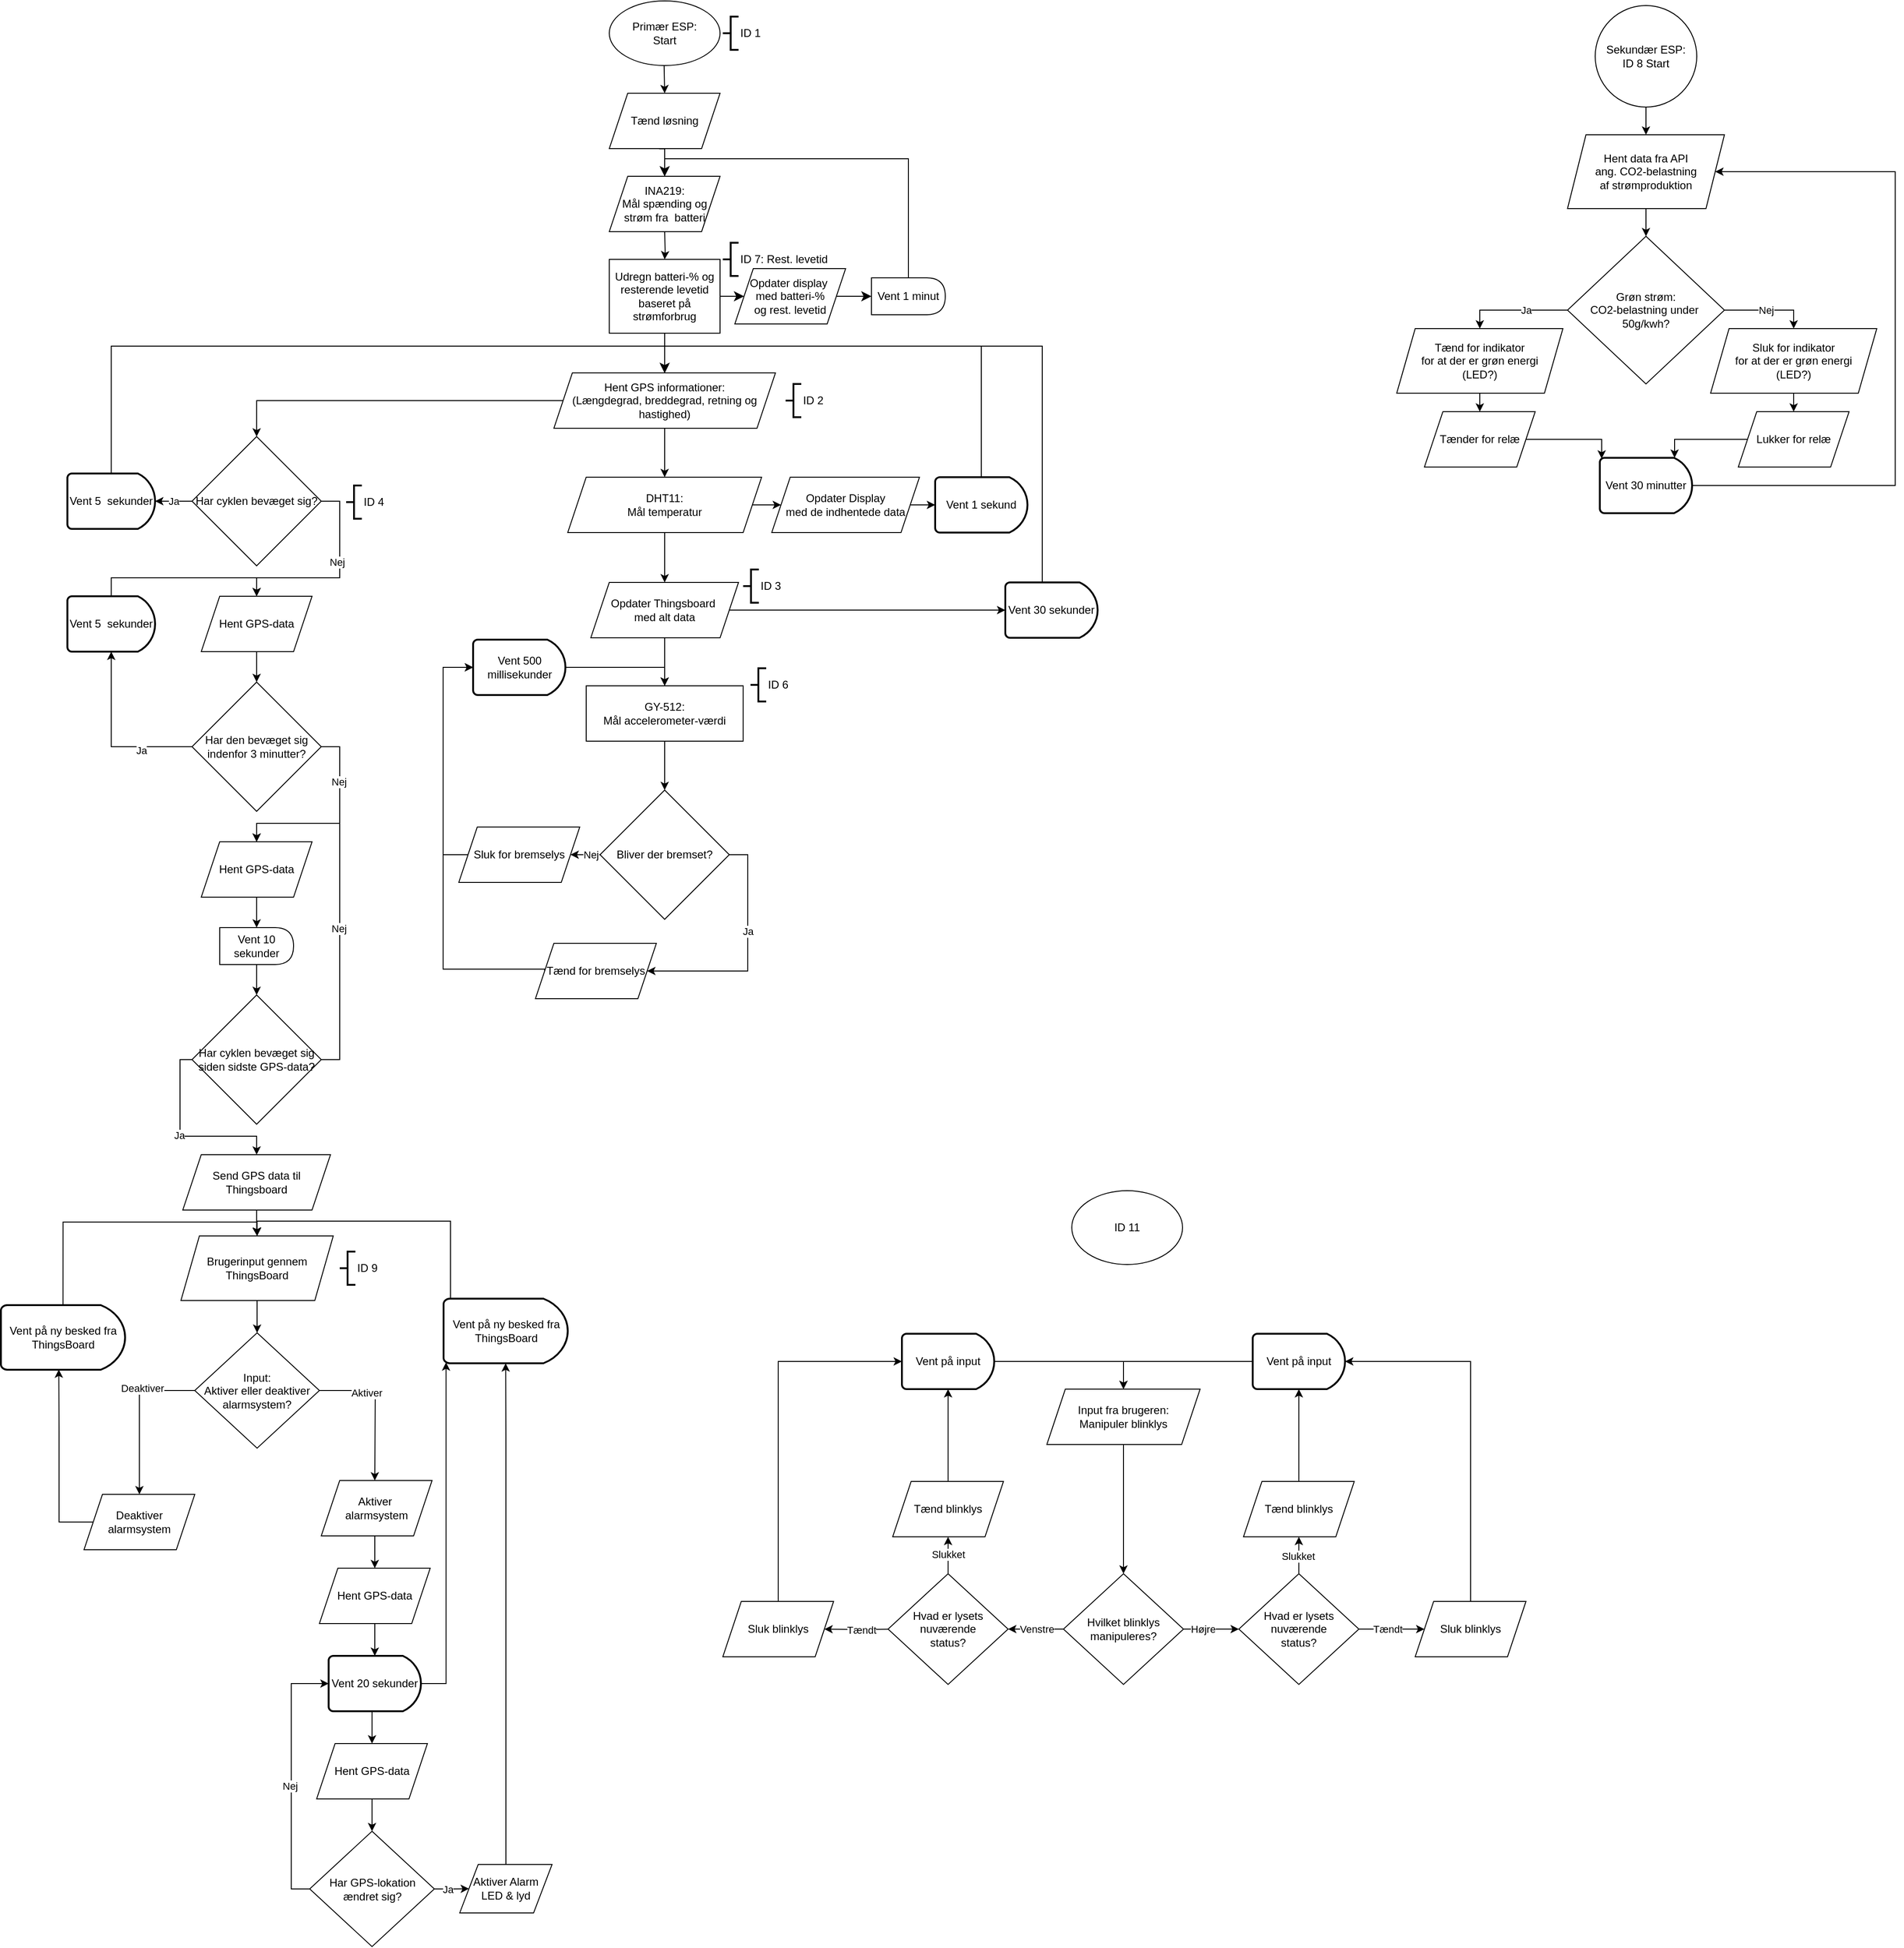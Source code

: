 <mxfile version="25.0.1" pages="10">
  <diagram name="Samlet" id="y_sWZ_x7SbPquPniz4W5">
    <mxGraphModel dx="2607" dy="-250" grid="0" gridSize="10" guides="1" tooltips="1" connect="1" arrows="1" fold="1" page="1" pageScale="1" pageWidth="827" pageHeight="1169" math="0" shadow="0">
      <root>
        <mxCell id="0" />
        <mxCell id="1" parent="0" />
        <mxCell id="JlzR4ddfC2bTD_WTWgm5-1" value="Primær ESP:&lt;br&gt;Start" style="ellipse;whiteSpace=wrap;html=1;" parent="1" vertex="1">
          <mxGeometry x="-139" y="2418" width="120" height="70" as="geometry" />
        </mxCell>
        <mxCell id="JlzR4ddfC2bTD_WTWgm5-2" value="ID 1" style="strokeWidth=2;html=1;shape=mxgraph.flowchart.annotation_2;align=left;labelPosition=right;pointerEvents=1;" parent="1" vertex="1">
          <mxGeometry x="-16" y="2435" width="17" height="36" as="geometry" />
        </mxCell>
        <mxCell id="JlzR4ddfC2bTD_WTWgm5-194" style="edgeStyle=orthogonalEdgeStyle;rounded=0;orthogonalLoop=1;jettySize=auto;html=1;exitX=0.5;exitY=0;exitDx=0;exitDy=0;entryX=0.5;entryY=0;entryDx=0;entryDy=0;fontSize=12;startSize=8;endSize=8;" parent="1" source="JlzR4ddfC2bTD_WTWgm5-5" target="JlzR4ddfC2bTD_WTWgm5-12" edge="1">
          <mxGeometry relative="1" as="geometry">
            <Array as="points">
              <mxPoint x="185" y="2589" />
              <mxPoint x="-79" y="2589" />
            </Array>
          </mxGeometry>
        </mxCell>
        <mxCell id="JlzR4ddfC2bTD_WTWgm5-5" value="Vent 1 minut" style="shape=delay;whiteSpace=wrap;html=1;" parent="1" vertex="1">
          <mxGeometry x="145" y="2718" width="80" height="40" as="geometry" />
        </mxCell>
        <mxCell id="JlzR4ddfC2bTD_WTWgm5-6" value="" style="edgeStyle=orthogonalEdgeStyle;rounded=0;orthogonalLoop=1;jettySize=auto;html=1;exitX=0.451;exitY=1.004;exitDx=0;exitDy=0;exitPerimeter=0;" parent="1" source="JlzR4ddfC2bTD_WTWgm5-14" edge="1">
          <mxGeometry relative="1" as="geometry">
            <mxPoint x="-79" y="2608" as="targetPoint" />
          </mxGeometry>
        </mxCell>
        <mxCell id="JlzR4ddfC2bTD_WTWgm5-7" value="" style="edgeStyle=orthogonalEdgeStyle;rounded=0;orthogonalLoop=1;jettySize=auto;html=1;" parent="1" target="JlzR4ddfC2bTD_WTWgm5-11" edge="1">
          <mxGeometry relative="1" as="geometry">
            <mxPoint x="-79" y="2668" as="sourcePoint" />
          </mxGeometry>
        </mxCell>
        <mxCell id="JlzR4ddfC2bTD_WTWgm5-215" value="" style="edgeStyle=none;curved=1;rounded=0;orthogonalLoop=1;jettySize=auto;html=1;fontSize=12;startSize=8;endSize=8;" parent="1" source="JlzR4ddfC2bTD_WTWgm5-11" target="JlzR4ddfC2bTD_WTWgm5-13" edge="1">
          <mxGeometry relative="1" as="geometry" />
        </mxCell>
        <mxCell id="JlzR4ddfC2bTD_WTWgm5-218" style="edgeStyle=orthogonalEdgeStyle;rounded=0;orthogonalLoop=1;jettySize=auto;html=1;exitX=0.5;exitY=1;exitDx=0;exitDy=0;entryX=0.5;entryY=0;entryDx=0;entryDy=0;fontSize=12;startSize=8;endSize=8;" parent="1" source="JlzR4ddfC2bTD_WTWgm5-11" target="JlzR4ddfC2bTD_WTWgm5-206" edge="1">
          <mxGeometry relative="1" as="geometry">
            <mxPoint x="-79" y="2807" as="targetPoint" />
          </mxGeometry>
        </mxCell>
        <mxCell id="JlzR4ddfC2bTD_WTWgm5-11" value="Udregn batteri-% og resterende levetid baseret på strømforbrug" style="rounded=0;whiteSpace=wrap;html=1;" parent="1" vertex="1">
          <mxGeometry x="-139" y="2698" width="120" height="80" as="geometry" />
        </mxCell>
        <mxCell id="JlzR4ddfC2bTD_WTWgm5-12" value="INA219:&lt;br&gt;&lt;div&gt;Mål spænding og strøm fra&amp;nbsp;&amp;nbsp;&lt;span style=&quot;background-color: initial;&quot;&gt;batteri&lt;/span&gt;&lt;/div&gt;" style="shape=parallelogram;perimeter=parallelogramPerimeter;whiteSpace=wrap;html=1;fixedSize=1;" parent="1" vertex="1">
          <mxGeometry x="-139" y="2608" width="120" height="60" as="geometry" />
        </mxCell>
        <mxCell id="JlzR4ddfC2bTD_WTWgm5-216" value="" style="edgeStyle=none;curved=1;rounded=0;orthogonalLoop=1;jettySize=auto;html=1;fontSize=12;startSize=8;endSize=8;" parent="1" source="JlzR4ddfC2bTD_WTWgm5-13" target="JlzR4ddfC2bTD_WTWgm5-5" edge="1">
          <mxGeometry relative="1" as="geometry" />
        </mxCell>
        <mxCell id="JlzR4ddfC2bTD_WTWgm5-13" value="&lt;div&gt;Opdater display&amp;nbsp;&lt;/div&gt;&lt;div&gt;med batteri-%&lt;/div&gt;&lt;div&gt;og rest. levetid&lt;/div&gt;" style="shape=parallelogram;perimeter=parallelogramPerimeter;whiteSpace=wrap;html=1;fixedSize=1;" parent="1" vertex="1">
          <mxGeometry x="-3" y="2708" width="120" height="60" as="geometry" />
        </mxCell>
        <mxCell id="JlzR4ddfC2bTD_WTWgm5-14" value="Tænd løsning" style="shape=parallelogram;perimeter=parallelogramPerimeter;whiteSpace=wrap;html=1;fixedSize=1;" parent="1" vertex="1">
          <mxGeometry x="-139" y="2518" width="120" height="60" as="geometry" />
        </mxCell>
        <mxCell id="JlzR4ddfC2bTD_WTWgm5-15" value="" style="endArrow=classic;html=1;rounded=0;entryX=0.5;entryY=0;entryDx=0;entryDy=0;exitX=0.495;exitY=1.003;exitDx=0;exitDy=0;exitPerimeter=0;" parent="1" source="JlzR4ddfC2bTD_WTWgm5-1" target="JlzR4ddfC2bTD_WTWgm5-14" edge="1">
          <mxGeometry width="50" height="50" relative="1" as="geometry">
            <mxPoint x="-63" y="2558" as="sourcePoint" />
            <mxPoint x="-13" y="2508" as="targetPoint" />
          </mxGeometry>
        </mxCell>
        <mxCell id="JlzR4ddfC2bTD_WTWgm5-51" style="edgeStyle=orthogonalEdgeStyle;rounded=0;orthogonalLoop=1;jettySize=auto;html=1;exitX=0;exitY=0.5;exitDx=0;exitDy=0;entryX=0;entryY=0.5;entryDx=0;entryDy=0;" parent="1" edge="1">
          <mxGeometry relative="1" as="geometry">
            <mxPoint x="-66" y="1348" as="sourcePoint" />
            <Array as="points">
              <mxPoint x="-86" y="1348" />
              <mxPoint x="-86" y="983" />
            </Array>
          </mxGeometry>
        </mxCell>
        <mxCell id="JlzR4ddfC2bTD_WTWgm5-52" style="edgeStyle=orthogonalEdgeStyle;rounded=0;orthogonalLoop=1;jettySize=auto;html=1;exitX=0;exitY=0.5;exitDx=0;exitDy=0;entryX=0;entryY=0.5;entryDx=0;entryDy=0;" parent="1" edge="1">
          <mxGeometry relative="1" as="geometry">
            <mxPoint x="-66" y="1563" as="sourcePoint" />
            <Array as="points">
              <mxPoint x="-86" y="1563" />
              <mxPoint x="-86" y="983" />
            </Array>
          </mxGeometry>
        </mxCell>
        <mxCell id="JlzR4ddfC2bTD_WTWgm5-53" style="edgeStyle=orthogonalEdgeStyle;rounded=0;orthogonalLoop=1;jettySize=auto;html=1;exitX=0;exitY=0.5;exitDx=0;exitDy=0;entryX=0;entryY=0.5;entryDx=0;entryDy=0;" parent="1" edge="1">
          <mxGeometry relative="1" as="geometry">
            <mxPoint x="-66" y="1133" as="sourcePoint" />
            <Array as="points">
              <mxPoint x="-86" y="1133" />
              <mxPoint x="-86" y="983" />
            </Array>
          </mxGeometry>
        </mxCell>
        <mxCell id="JlzR4ddfC2bTD_WTWgm5-115" style="edgeStyle=orthogonalEdgeStyle;rounded=0;orthogonalLoop=1;jettySize=auto;html=1;entryX=0.5;entryY=0;entryDx=0;entryDy=0;" parent="1" source="JlzR4ddfC2bTD_WTWgm5-119" target="JlzR4ddfC2bTD_WTWgm5-131" edge="1">
          <mxGeometry relative="1" as="geometry" />
        </mxCell>
        <mxCell id="JlzR4ddfC2bTD_WTWgm5-116" value="Ja" style="edgeLabel;html=1;align=center;verticalAlign=middle;resizable=0;points=[];" parent="JlzR4ddfC2bTD_WTWgm5-115" vertex="1" connectable="0">
          <mxGeometry x="-0.314" y="2" relative="1" as="geometry">
            <mxPoint x="-6" y="-2" as="offset" />
          </mxGeometry>
        </mxCell>
        <mxCell id="JlzR4ddfC2bTD_WTWgm5-117" style="edgeStyle=orthogonalEdgeStyle;rounded=0;orthogonalLoop=1;jettySize=auto;html=1;entryX=0.5;entryY=0;entryDx=0;entryDy=0;exitX=1;exitY=0.5;exitDx=0;exitDy=0;" parent="1" source="JlzR4ddfC2bTD_WTWgm5-119" target="JlzR4ddfC2bTD_WTWgm5-133" edge="1">
          <mxGeometry relative="1" as="geometry" />
        </mxCell>
        <mxCell id="JlzR4ddfC2bTD_WTWgm5-118" value="Nej" style="edgeLabel;html=1;align=center;verticalAlign=middle;resizable=0;points=[];" parent="JlzR4ddfC2bTD_WTWgm5-117" vertex="1" connectable="0">
          <mxGeometry x="-0.6" y="2" relative="1" as="geometry">
            <mxPoint x="26" y="2" as="offset" />
          </mxGeometry>
        </mxCell>
        <mxCell id="JlzR4ddfC2bTD_WTWgm5-119" value="Grøn strøm: &lt;br&gt;&lt;div&gt;CO2-belastning under&amp;nbsp;&lt;/div&gt;&lt;div&gt;50g/kwh?&lt;/div&gt;" style="rhombus;whiteSpace=wrap;html=1;" parent="1" vertex="1">
          <mxGeometry x="899" y="2673" width="170" height="160" as="geometry" />
        </mxCell>
        <mxCell id="JlzR4ddfC2bTD_WTWgm5-120" value="" style="edgeStyle=orthogonalEdgeStyle;rounded=0;orthogonalLoop=1;jettySize=auto;html=1;" parent="1" source="JlzR4ddfC2bTD_WTWgm5-121" target="JlzR4ddfC2bTD_WTWgm5-127" edge="1">
          <mxGeometry relative="1" as="geometry" />
        </mxCell>
        <mxCell id="JlzR4ddfC2bTD_WTWgm5-121" value="&lt;div&gt;Sekundær ESP:&lt;/div&gt;ID 8 Start" style="ellipse;whiteSpace=wrap;html=1;aspect=fixed;" parent="1" vertex="1">
          <mxGeometry x="929" y="2423" width="110" height="110" as="geometry" />
        </mxCell>
        <mxCell id="JlzR4ddfC2bTD_WTWgm5-122" style="edgeStyle=orthogonalEdgeStyle;rounded=0;orthogonalLoop=1;jettySize=auto;html=1;entryX=0.02;entryY=0.015;entryDx=0;entryDy=0;entryPerimeter=0;" parent="1" source="JlzR4ddfC2bTD_WTWgm5-123" target="JlzR4ddfC2bTD_WTWgm5-129" edge="1">
          <mxGeometry relative="1" as="geometry">
            <mxPoint x="924" y="2943" as="targetPoint" />
          </mxGeometry>
        </mxCell>
        <mxCell id="JlzR4ddfC2bTD_WTWgm5-123" value="Tænder for relæ" style="shape=parallelogram;perimeter=parallelogramPerimeter;whiteSpace=wrap;html=1;fixedSize=1;" parent="1" vertex="1">
          <mxGeometry x="744" y="2863" width="120" height="60" as="geometry" />
        </mxCell>
        <mxCell id="JlzR4ddfC2bTD_WTWgm5-124" style="edgeStyle=orthogonalEdgeStyle;rounded=0;orthogonalLoop=1;jettySize=auto;html=1;entryX=0.81;entryY=0;entryDx=0;entryDy=0;exitX=0;exitY=0.5;exitDx=0;exitDy=0;entryPerimeter=0;" parent="1" source="JlzR4ddfC2bTD_WTWgm5-125" target="JlzR4ddfC2bTD_WTWgm5-129" edge="1">
          <mxGeometry relative="1" as="geometry">
            <mxPoint x="1114" y="2863" as="sourcePoint" />
            <mxPoint x="1044" y="2943" as="targetPoint" />
          </mxGeometry>
        </mxCell>
        <mxCell id="JlzR4ddfC2bTD_WTWgm5-125" value="Lukker for relæ" style="shape=parallelogram;perimeter=parallelogramPerimeter;whiteSpace=wrap;html=1;fixedSize=1;" parent="1" vertex="1">
          <mxGeometry x="1084" y="2863" width="120" height="60" as="geometry" />
        </mxCell>
        <mxCell id="JlzR4ddfC2bTD_WTWgm5-126" value="" style="edgeStyle=orthogonalEdgeStyle;rounded=0;orthogonalLoop=1;jettySize=auto;html=1;" parent="1" source="JlzR4ddfC2bTD_WTWgm5-127" target="JlzR4ddfC2bTD_WTWgm5-119" edge="1">
          <mxGeometry relative="1" as="geometry" />
        </mxCell>
        <mxCell id="JlzR4ddfC2bTD_WTWgm5-127" value="&lt;div&gt;Hent data fra API&lt;/div&gt;&lt;div&gt;ang. CO2-belastning&lt;/div&gt;&lt;div&gt;af strømproduktion&lt;br&gt;&lt;/div&gt;" style="shape=parallelogram;perimeter=parallelogramPerimeter;whiteSpace=wrap;html=1;fixedSize=1;" parent="1" vertex="1">
          <mxGeometry x="899" y="2563" width="170" height="80" as="geometry" />
        </mxCell>
        <mxCell id="JlzR4ddfC2bTD_WTWgm5-128" style="edgeStyle=orthogonalEdgeStyle;rounded=0;orthogonalLoop=1;jettySize=auto;html=1;exitX=1;exitY=0.5;exitDx=0;exitDy=0;exitPerimeter=0;entryX=1;entryY=0.5;entryDx=0;entryDy=0;" parent="1" source="JlzR4ddfC2bTD_WTWgm5-129" target="JlzR4ddfC2bTD_WTWgm5-127" edge="1">
          <mxGeometry relative="1" as="geometry">
            <Array as="points">
              <mxPoint x="1254" y="2943" />
              <mxPoint x="1254" y="2603" />
            </Array>
          </mxGeometry>
        </mxCell>
        <mxCell id="JlzR4ddfC2bTD_WTWgm5-129" value="&lt;div&gt;Vent 30 minutter&lt;br&gt;&lt;/div&gt;" style="strokeWidth=2;html=1;shape=mxgraph.flowchart.delay;whiteSpace=wrap;" parent="1" vertex="1">
          <mxGeometry x="934" y="2913" width="100" height="60" as="geometry" />
        </mxCell>
        <mxCell id="JlzR4ddfC2bTD_WTWgm5-130" style="edgeStyle=orthogonalEdgeStyle;rounded=0;orthogonalLoop=1;jettySize=auto;html=1;exitX=0.5;exitY=1;exitDx=0;exitDy=0;entryX=0.5;entryY=0;entryDx=0;entryDy=0;" parent="1" source="JlzR4ddfC2bTD_WTWgm5-131" target="JlzR4ddfC2bTD_WTWgm5-123" edge="1">
          <mxGeometry relative="1" as="geometry" />
        </mxCell>
        <mxCell id="JlzR4ddfC2bTD_WTWgm5-131" value="&lt;div&gt;Tænd for indikator&lt;/div&gt;&lt;div&gt;for at der er grøn energi&lt;br&gt;&lt;/div&gt;&lt;div&gt;(LED?)&lt;br&gt;&lt;/div&gt;" style="shape=parallelogram;perimeter=parallelogramPerimeter;whiteSpace=wrap;html=1;fixedSize=1;" parent="1" vertex="1">
          <mxGeometry x="714" y="2773" width="180" height="70" as="geometry" />
        </mxCell>
        <mxCell id="JlzR4ddfC2bTD_WTWgm5-132" style="edgeStyle=orthogonalEdgeStyle;rounded=0;orthogonalLoop=1;jettySize=auto;html=1;exitX=0.5;exitY=1;exitDx=0;exitDy=0;entryX=0.5;entryY=0;entryDx=0;entryDy=0;" parent="1" source="JlzR4ddfC2bTD_WTWgm5-133" target="JlzR4ddfC2bTD_WTWgm5-125" edge="1">
          <mxGeometry relative="1" as="geometry" />
        </mxCell>
        <mxCell id="JlzR4ddfC2bTD_WTWgm5-133" value="&lt;div&gt;Sluk for indikator&lt;/div&gt;&lt;div&gt;for at der er grøn energi&lt;br&gt;(LED?)&lt;br&gt;&lt;/div&gt;" style="shape=parallelogram;perimeter=parallelogramPerimeter;whiteSpace=wrap;html=1;fixedSize=1;" parent="1" vertex="1">
          <mxGeometry x="1054" y="2773" width="180" height="70" as="geometry" />
        </mxCell>
        <mxCell id="JlzR4ddfC2bTD_WTWgm5-134" value="" style="edgeStyle=orthogonalEdgeStyle;rounded=0;orthogonalLoop=1;jettySize=auto;html=1;exitX=0.5;exitY=1;exitDx=0;exitDy=0;" parent="1" source="Kv9MaWZ2xjz1Bf4wSA-h-56" target="JlzR4ddfC2bTD_WTWgm5-137" edge="1">
          <mxGeometry relative="1" as="geometry">
            <mxPoint x="-531" y="3747" as="sourcePoint" />
          </mxGeometry>
        </mxCell>
        <mxCell id="JlzR4ddfC2bTD_WTWgm5-136" value="" style="edgeStyle=orthogonalEdgeStyle;rounded=0;orthogonalLoop=1;jettySize=auto;html=1;" parent="1" source="JlzR4ddfC2bTD_WTWgm5-137" target="JlzR4ddfC2bTD_WTWgm5-142" edge="1">
          <mxGeometry relative="1" as="geometry" />
        </mxCell>
        <mxCell id="JlzR4ddfC2bTD_WTWgm5-137" value="&lt;div&gt;Brugerinput gennem&lt;/div&gt;&lt;div&gt;ThingsBoard&lt;br&gt;&lt;/div&gt;" style="shape=parallelogram;perimeter=parallelogramPerimeter;whiteSpace=wrap;html=1;fixedSize=1;" parent="1" vertex="1">
          <mxGeometry x="-603" y="3756" width="165" height="70" as="geometry" />
        </mxCell>
        <mxCell id="JlzR4ddfC2bTD_WTWgm5-138" style="edgeStyle=orthogonalEdgeStyle;rounded=0;orthogonalLoop=1;jettySize=auto;html=1;exitX=1;exitY=0.5;exitDx=0;exitDy=0;" parent="1" source="JlzR4ddfC2bTD_WTWgm5-142" edge="1">
          <mxGeometry relative="1" as="geometry">
            <mxPoint x="-393" y="4021" as="targetPoint" />
          </mxGeometry>
        </mxCell>
        <mxCell id="JlzR4ddfC2bTD_WTWgm5-139" value="Aktiver" style="edgeLabel;html=1;align=center;verticalAlign=middle;resizable=0;points=[];" parent="JlzR4ddfC2bTD_WTWgm5-138" vertex="1" connectable="0">
          <mxGeometry x="-0.354" y="-2" relative="1" as="geometry">
            <mxPoint as="offset" />
          </mxGeometry>
        </mxCell>
        <mxCell id="JlzR4ddfC2bTD_WTWgm5-140" style="edgeStyle=orthogonalEdgeStyle;rounded=0;orthogonalLoop=1;jettySize=auto;html=1;exitX=0;exitY=0.5;exitDx=0;exitDy=0;entryX=0.5;entryY=0;entryDx=0;entryDy=0;" parent="1" source="JlzR4ddfC2bTD_WTWgm5-142" target="JlzR4ddfC2bTD_WTWgm5-160" edge="1">
          <mxGeometry relative="1" as="geometry">
            <mxPoint x="-648" y="4026" as="targetPoint" />
          </mxGeometry>
        </mxCell>
        <mxCell id="JlzR4ddfC2bTD_WTWgm5-141" value="Deaktiver" style="edgeLabel;html=1;align=center;verticalAlign=middle;resizable=0;points=[];" parent="JlzR4ddfC2bTD_WTWgm5-140" vertex="1" connectable="0">
          <mxGeometry x="-0.333" y="-3" relative="1" as="geometry">
            <mxPoint as="offset" />
          </mxGeometry>
        </mxCell>
        <mxCell id="JlzR4ddfC2bTD_WTWgm5-142" value="Input:&lt;br&gt;&lt;div&gt;Aktiver eller deaktiver alarmsystem?&lt;br&gt;&lt;/div&gt;" style="rhombus;whiteSpace=wrap;html=1;" parent="1" vertex="1">
          <mxGeometry x="-588" y="3861" width="135" height="125" as="geometry" />
        </mxCell>
        <mxCell id="JlzR4ddfC2bTD_WTWgm5-143" style="edgeStyle=orthogonalEdgeStyle;rounded=0;orthogonalLoop=1;jettySize=auto;html=1;exitX=0.5;exitY=1;exitDx=0;exitDy=0;entryX=0.5;entryY=0;entryDx=0;entryDy=0;" parent="1" target="JlzR4ddfC2bTD_WTWgm5-148" edge="1">
          <mxGeometry relative="1" as="geometry">
            <mxPoint x="-393" y="4126" as="targetPoint" />
            <mxPoint x="-393" y="4081" as="sourcePoint" />
          </mxGeometry>
        </mxCell>
        <mxCell id="JlzR4ddfC2bTD_WTWgm5-144" style="edgeStyle=orthogonalEdgeStyle;rounded=0;orthogonalLoop=1;jettySize=auto;html=1;exitX=0.5;exitY=0;exitDx=0;exitDy=0;exitPerimeter=0;entryX=0.5;entryY=0;entryDx=0;entryDy=0;" parent="1" source="JlzR4ddfC2bTD_WTWgm5-145" target="JlzR4ddfC2bTD_WTWgm5-137" edge="1">
          <mxGeometry relative="1" as="geometry">
            <Array as="points">
              <mxPoint x="-731" y="3741" />
              <mxPoint x="-521" y="3741" />
            </Array>
          </mxGeometry>
        </mxCell>
        <mxCell id="JlzR4ddfC2bTD_WTWgm5-145" value="&lt;div&gt;Vent på ny besked fra ThingsBoard&lt;br&gt;&lt;/div&gt;" style="strokeWidth=2;html=1;shape=mxgraph.flowchart.delay;whiteSpace=wrap;" parent="1" vertex="1">
          <mxGeometry x="-798" y="3831" width="134.5" height="70" as="geometry" />
        </mxCell>
        <mxCell id="JlzR4ddfC2bTD_WTWgm5-146" style="edgeStyle=orthogonalEdgeStyle;rounded=0;orthogonalLoop=1;jettySize=auto;html=1;exitX=0.5;exitY=0;exitDx=0;exitDy=0;exitPerimeter=0;entryX=0.5;entryY=0;entryDx=0;entryDy=0;" parent="1" source="JlzR4ddfC2bTD_WTWgm5-147" target="JlzR4ddfC2bTD_WTWgm5-137" edge="1">
          <mxGeometry relative="1" as="geometry">
            <Array as="points">
              <mxPoint x="-311" y="3740" />
              <mxPoint x="-520" y="3740" />
            </Array>
          </mxGeometry>
        </mxCell>
        <mxCell id="JlzR4ddfC2bTD_WTWgm5-147" value="&lt;div&gt;Vent på ny besked fra ThingsBoard&lt;br&gt;&lt;/div&gt;" style="strokeWidth=2;html=1;shape=mxgraph.flowchart.delay;whiteSpace=wrap;" parent="1" vertex="1">
          <mxGeometry x="-318.5" y="3824" width="134.5" height="70" as="geometry" />
        </mxCell>
        <mxCell id="JlzR4ddfC2bTD_WTWgm5-148" value="Hent GPS-data" style="shape=parallelogram;perimeter=parallelogramPerimeter;whiteSpace=wrap;html=1;fixedSize=1;" parent="1" vertex="1">
          <mxGeometry x="-453" y="4116" width="120" height="60" as="geometry" />
        </mxCell>
        <mxCell id="JlzR4ddfC2bTD_WTWgm5-149" style="edgeStyle=orthogonalEdgeStyle;rounded=0;orthogonalLoop=1;jettySize=auto;html=1;exitX=0.5;exitY=1;exitDx=0;exitDy=0;exitPerimeter=0;entryX=0.5;entryY=0;entryDx=0;entryDy=0;" parent="1" source="JlzR4ddfC2bTD_WTWgm5-150" target="JlzR4ddfC2bTD_WTWgm5-153" edge="1">
          <mxGeometry relative="1" as="geometry">
            <mxPoint x="-393.5" y="4306" as="targetPoint" />
          </mxGeometry>
        </mxCell>
        <mxCell id="JlzR4ddfC2bTD_WTWgm5-150" value="Vent 20 sekunder" style="strokeWidth=2;html=1;shape=mxgraph.flowchart.delay;whiteSpace=wrap;" parent="1" vertex="1">
          <mxGeometry x="-443" y="4211" width="100" height="60" as="geometry" />
        </mxCell>
        <mxCell id="JlzR4ddfC2bTD_WTWgm5-151" style="edgeStyle=orthogonalEdgeStyle;rounded=0;orthogonalLoop=1;jettySize=auto;html=1;exitX=0.5;exitY=1;exitDx=0;exitDy=0;entryX=0.5;entryY=0;entryDx=0;entryDy=0;entryPerimeter=0;" parent="1" source="JlzR4ddfC2bTD_WTWgm5-148" target="JlzR4ddfC2bTD_WTWgm5-150" edge="1">
          <mxGeometry relative="1" as="geometry" />
        </mxCell>
        <mxCell id="JlzR4ddfC2bTD_WTWgm5-152" style="edgeStyle=orthogonalEdgeStyle;rounded=0;orthogonalLoop=1;jettySize=auto;html=1;exitX=0.5;exitY=1;exitDx=0;exitDy=0;entryX=0.5;entryY=0;entryDx=0;entryDy=0;" parent="1" source="JlzR4ddfC2bTD_WTWgm5-153" target="JlzR4ddfC2bTD_WTWgm5-156" edge="1">
          <mxGeometry relative="1" as="geometry" />
        </mxCell>
        <mxCell id="JlzR4ddfC2bTD_WTWgm5-153" value="Hent GPS-data" style="shape=parallelogram;perimeter=parallelogramPerimeter;whiteSpace=wrap;html=1;fixedSize=1;" parent="1" vertex="1">
          <mxGeometry x="-456" y="4306" width="120" height="60" as="geometry" />
        </mxCell>
        <mxCell id="JlzR4ddfC2bTD_WTWgm5-154" style="edgeStyle=orthogonalEdgeStyle;rounded=0;orthogonalLoop=1;jettySize=auto;html=1;entryX=0;entryY=0.5;entryDx=0;entryDy=0;" parent="1" source="JlzR4ddfC2bTD_WTWgm5-156" target="JlzR4ddfC2bTD_WTWgm5-163" edge="1">
          <mxGeometry relative="1" as="geometry" />
        </mxCell>
        <mxCell id="JlzR4ddfC2bTD_WTWgm5-155" value="Ja" style="edgeLabel;html=1;align=center;verticalAlign=middle;resizable=0;points=[];" parent="JlzR4ddfC2bTD_WTWgm5-154" vertex="1" connectable="0">
          <mxGeometry x="0.323" y="-3" relative="1" as="geometry">
            <mxPoint x="-11" y="-3" as="offset" />
          </mxGeometry>
        </mxCell>
        <mxCell id="JlzR4ddfC2bTD_WTWgm5-156" value="&lt;div&gt;Har GPS-lokation&lt;/div&gt;&lt;div&gt;ændret sig?&lt;br&gt;&lt;/div&gt;" style="rhombus;whiteSpace=wrap;html=1;" parent="1" vertex="1">
          <mxGeometry x="-463.5" y="4401" width="135" height="125" as="geometry" />
        </mxCell>
        <mxCell id="JlzR4ddfC2bTD_WTWgm5-157" style="edgeStyle=orthogonalEdgeStyle;rounded=0;orthogonalLoop=1;jettySize=auto;html=1;exitX=0;exitY=0.5;exitDx=0;exitDy=0;entryX=0;entryY=0.5;entryDx=0;entryDy=0;entryPerimeter=0;" parent="1" source="JlzR4ddfC2bTD_WTWgm5-156" target="JlzR4ddfC2bTD_WTWgm5-150" edge="1">
          <mxGeometry relative="1" as="geometry" />
        </mxCell>
        <mxCell id="JlzR4ddfC2bTD_WTWgm5-158" value="Nej" style="edgeLabel;html=1;align=center;verticalAlign=middle;resizable=0;points=[];" parent="JlzR4ddfC2bTD_WTWgm5-157" vertex="1" connectable="0">
          <mxGeometry x="0.27" y="3" relative="1" as="geometry">
            <mxPoint x="1" y="48" as="offset" />
          </mxGeometry>
        </mxCell>
        <mxCell id="JlzR4ddfC2bTD_WTWgm5-159" style="edgeStyle=orthogonalEdgeStyle;rounded=0;orthogonalLoop=1;jettySize=auto;html=1;entryX=0.466;entryY=0.996;entryDx=0;entryDy=0;entryPerimeter=0;exitX=0;exitY=0.5;exitDx=0;exitDy=0;" parent="1" source="JlzR4ddfC2bTD_WTWgm5-160" target="JlzR4ddfC2bTD_WTWgm5-145" edge="1">
          <mxGeometry relative="1" as="geometry">
            <mxPoint x="-736" y="3916" as="targetPoint" />
            <Array as="points">
              <mxPoint x="-735" y="4066" />
              <mxPoint x="-735" y="3968" />
            </Array>
          </mxGeometry>
        </mxCell>
        <mxCell id="JlzR4ddfC2bTD_WTWgm5-160" value="Deaktiver alarmsystem" style="shape=parallelogram;perimeter=parallelogramPerimeter;whiteSpace=wrap;html=1;fixedSize=1;" parent="1" vertex="1">
          <mxGeometry x="-708" y="4036" width="120" height="60" as="geometry" />
        </mxCell>
        <mxCell id="JlzR4ddfC2bTD_WTWgm5-161" style="edgeStyle=orthogonalEdgeStyle;rounded=0;orthogonalLoop=1;jettySize=auto;html=1;exitX=1;exitY=0.5;exitDx=0;exitDy=0;exitPerimeter=0;entryX=0.02;entryY=0.985;entryDx=0;entryDy=0;entryPerimeter=0;" parent="1" source="JlzR4ddfC2bTD_WTWgm5-150" target="JlzR4ddfC2bTD_WTWgm5-147" edge="1">
          <mxGeometry relative="1" as="geometry">
            <mxPoint x="-296" y="3906" as="targetPoint" />
          </mxGeometry>
        </mxCell>
        <mxCell id="JlzR4ddfC2bTD_WTWgm5-162" value="Aktiver&amp;nbsp;&lt;div&gt;alarmsystem&lt;/div&gt;" style="shape=parallelogram;perimeter=parallelogramPerimeter;whiteSpace=wrap;html=1;fixedSize=1;" parent="1" vertex="1">
          <mxGeometry x="-451" y="4021" width="120" height="60" as="geometry" />
        </mxCell>
        <mxCell id="JlzR4ddfC2bTD_WTWgm5-163" value="&lt;div&gt;Aktiver Alarm&lt;/div&gt;&lt;div&gt;LED &amp;amp; lyd&lt;/div&gt;" style="shape=parallelogram;perimeter=parallelogramPerimeter;whiteSpace=wrap;html=1;fixedSize=1;" parent="1" vertex="1">
          <mxGeometry x="-301" y="4437" width="100" height="52.5" as="geometry" />
        </mxCell>
        <mxCell id="JlzR4ddfC2bTD_WTWgm5-165" value="" style="edgeStyle=orthogonalEdgeStyle;rounded=0;orthogonalLoop=1;jettySize=auto;html=1;" parent="1" source="JlzR4ddfC2bTD_WTWgm5-166" target="JlzR4ddfC2bTD_WTWgm5-171" edge="1">
          <mxGeometry relative="1" as="geometry" />
        </mxCell>
        <mxCell id="JlzR4ddfC2bTD_WTWgm5-166" value="Input fra brugeren:&lt;div&gt;Manipuler blinklys&lt;br&gt;&lt;/div&gt;" style="shape=parallelogram;perimeter=parallelogramPerimeter;whiteSpace=wrap;html=1;fixedSize=1;" parent="1" vertex="1">
          <mxGeometry x="335" y="3922" width="166" height="60" as="geometry" />
        </mxCell>
        <mxCell id="JlzR4ddfC2bTD_WTWgm5-167" value="" style="edgeStyle=orthogonalEdgeStyle;rounded=0;orthogonalLoop=1;jettySize=auto;html=1;entryX=1;entryY=0.5;entryDx=0;entryDy=0;entryPerimeter=0;" parent="1" source="JlzR4ddfC2bTD_WTWgm5-171" target="JlzR4ddfC2bTD_WTWgm5-180" edge="1">
          <mxGeometry relative="1" as="geometry">
            <mxPoint x="243" y="4182" as="targetPoint" />
          </mxGeometry>
        </mxCell>
        <mxCell id="JlzR4ddfC2bTD_WTWgm5-168" value="Venstre" style="edgeLabel;html=1;align=center;verticalAlign=middle;resizable=0;points=[];" parent="JlzR4ddfC2bTD_WTWgm5-167" vertex="1" connectable="0">
          <mxGeometry x="-0.284" y="5" relative="1" as="geometry">
            <mxPoint x="-8" y="-5" as="offset" />
          </mxGeometry>
        </mxCell>
        <mxCell id="JlzR4ddfC2bTD_WTWgm5-169" value="" style="edgeStyle=orthogonalEdgeStyle;rounded=0;orthogonalLoop=1;jettySize=auto;html=1;entryX=0;entryY=0.5;entryDx=0;entryDy=0;" parent="1" source="JlzR4ddfC2bTD_WTWgm5-171" target="JlzR4ddfC2bTD_WTWgm5-175" edge="1">
          <mxGeometry relative="1" as="geometry">
            <mxPoint x="593" y="4182" as="targetPoint" />
          </mxGeometry>
        </mxCell>
        <mxCell id="JlzR4ddfC2bTD_WTWgm5-170" value="Højre" style="edgeLabel;html=1;align=center;verticalAlign=middle;resizable=0;points=[];" parent="JlzR4ddfC2bTD_WTWgm5-169" vertex="1" connectable="0">
          <mxGeometry x="-0.225" y="4" relative="1" as="geometry">
            <mxPoint x="-3" y="4" as="offset" />
          </mxGeometry>
        </mxCell>
        <mxCell id="JlzR4ddfC2bTD_WTWgm5-171" value="&lt;div&gt;Hvilket blinklys&lt;/div&gt;&lt;div&gt;manipuleres?&lt;br&gt;&lt;/div&gt;" style="rhombus;whiteSpace=wrap;html=1;" parent="1" vertex="1">
          <mxGeometry x="353" y="4122" width="130" height="120" as="geometry" />
        </mxCell>
        <mxCell id="JlzR4ddfC2bTD_WTWgm5-172" value="ID 11" style="ellipse;whiteSpace=wrap;html=1;" parent="1" vertex="1">
          <mxGeometry x="362" y="3707" width="120" height="80" as="geometry" />
        </mxCell>
        <mxCell id="JlzR4ddfC2bTD_WTWgm5-173" value="Tændt" style="edgeStyle=orthogonalEdgeStyle;rounded=0;orthogonalLoop=1;jettySize=auto;html=1;" parent="1" source="JlzR4ddfC2bTD_WTWgm5-175" target="JlzR4ddfC2bTD_WTWgm5-184" edge="1">
          <mxGeometry x="-0.127" relative="1" as="geometry">
            <mxPoint as="offset" />
          </mxGeometry>
        </mxCell>
        <mxCell id="JlzR4ddfC2bTD_WTWgm5-174" value="" style="edgeStyle=orthogonalEdgeStyle;rounded=0;orthogonalLoop=1;jettySize=auto;html=1;" parent="1" source="JlzR4ddfC2bTD_WTWgm5-175" target="JlzR4ddfC2bTD_WTWgm5-181" edge="1">
          <mxGeometry relative="1" as="geometry" />
        </mxCell>
        <mxCell id="Kv9MaWZ2xjz1Bf4wSA-h-89" value="Slukket" style="edgeLabel;html=1;align=center;verticalAlign=middle;resizable=0;points=[];" parent="JlzR4ddfC2bTD_WTWgm5-174" vertex="1" connectable="0">
          <mxGeometry x="-0.059" y="1" relative="1" as="geometry">
            <mxPoint as="offset" />
          </mxGeometry>
        </mxCell>
        <mxCell id="JlzR4ddfC2bTD_WTWgm5-175" value="&lt;div&gt;Hvad er lysets&lt;/div&gt;&lt;div&gt;nuværende&lt;/div&gt;&lt;div&gt;status?&lt;br&gt;&lt;/div&gt;" style="rhombus;whiteSpace=wrap;html=1;" parent="1" vertex="1">
          <mxGeometry x="543" y="4122" width="130" height="120" as="geometry" />
        </mxCell>
        <mxCell id="JlzR4ddfC2bTD_WTWgm5-176" value="" style="edgeStyle=orthogonalEdgeStyle;rounded=0;orthogonalLoop=1;jettySize=auto;html=1;entryX=1;entryY=0.5;entryDx=0;entryDy=0;" parent="1" target="JlzR4ddfC2bTD_WTWgm5-182" edge="1">
          <mxGeometry relative="1" as="geometry">
            <mxPoint x="171" y="4182" as="sourcePoint" />
            <mxPoint x="102" y="4182" as="targetPoint" />
          </mxGeometry>
        </mxCell>
        <mxCell id="JlzR4ddfC2bTD_WTWgm5-177" value="Tændt" style="edgeLabel;html=1;align=center;verticalAlign=middle;resizable=0;points=[];" parent="JlzR4ddfC2bTD_WTWgm5-176" vertex="1" connectable="0">
          <mxGeometry x="-0.217" relative="1" as="geometry">
            <mxPoint x="-7" as="offset" />
          </mxGeometry>
        </mxCell>
        <mxCell id="JlzR4ddfC2bTD_WTWgm5-178" value="" style="edgeStyle=orthogonalEdgeStyle;rounded=0;orthogonalLoop=1;jettySize=auto;html=1;" parent="1" source="JlzR4ddfC2bTD_WTWgm5-180" target="JlzR4ddfC2bTD_WTWgm5-186" edge="1">
          <mxGeometry relative="1" as="geometry" />
        </mxCell>
        <mxCell id="JlzR4ddfC2bTD_WTWgm5-179" value="Slukket" style="edgeLabel;html=1;align=center;verticalAlign=middle;resizable=0;points=[];" parent="JlzR4ddfC2bTD_WTWgm5-178" vertex="1" connectable="0">
          <mxGeometry x="0.047" y="-1" relative="1" as="geometry">
            <mxPoint x="-1" as="offset" />
          </mxGeometry>
        </mxCell>
        <mxCell id="JlzR4ddfC2bTD_WTWgm5-180" value="&lt;div&gt;Hvad er lysets&lt;/div&gt;&lt;div&gt;nuværende&lt;/div&gt;&lt;div&gt;status?&lt;br&gt;&lt;/div&gt;" style="rhombus;whiteSpace=wrap;html=1;" parent="1" vertex="1">
          <mxGeometry x="163" y="4122" width="130" height="120" as="geometry" />
        </mxCell>
        <mxCell id="JlzR4ddfC2bTD_WTWgm5-181" value="Tænd blinklys" style="shape=parallelogram;perimeter=parallelogramPerimeter;whiteSpace=wrap;html=1;fixedSize=1;" parent="1" vertex="1">
          <mxGeometry x="548" y="4022" width="120" height="60" as="geometry" />
        </mxCell>
        <mxCell id="JlzR4ddfC2bTD_WTWgm5-182" value="Sluk blinklys" style="shape=parallelogram;perimeter=parallelogramPerimeter;whiteSpace=wrap;html=1;fixedSize=1;" parent="1" vertex="1">
          <mxGeometry x="-16" y="4152" width="120" height="60" as="geometry" />
        </mxCell>
        <mxCell id="JlzR4ddfC2bTD_WTWgm5-183" style="edgeStyle=orthogonalEdgeStyle;rounded=0;orthogonalLoop=1;jettySize=auto;html=1;exitX=0.5;exitY=0;exitDx=0;exitDy=0;entryX=1;entryY=0.5;entryDx=0;entryDy=0;entryPerimeter=0;" parent="1" source="JlzR4ddfC2bTD_WTWgm5-184" target="JlzR4ddfC2bTD_WTWgm5-188" edge="1">
          <mxGeometry relative="1" as="geometry">
            <Array as="points">
              <mxPoint x="794" y="3892" />
            </Array>
          </mxGeometry>
        </mxCell>
        <mxCell id="JlzR4ddfC2bTD_WTWgm5-184" value="Sluk blinklys" style="shape=parallelogram;perimeter=parallelogramPerimeter;whiteSpace=wrap;html=1;fixedSize=1;" parent="1" vertex="1">
          <mxGeometry x="734" y="4152" width="120" height="60" as="geometry" />
        </mxCell>
        <mxCell id="JlzR4ddfC2bTD_WTWgm5-185" value="" style="edgeStyle=orthogonalEdgeStyle;rounded=0;orthogonalLoop=1;jettySize=auto;html=1;" parent="1" source="JlzR4ddfC2bTD_WTWgm5-186" target="JlzR4ddfC2bTD_WTWgm5-190" edge="1">
          <mxGeometry relative="1" as="geometry" />
        </mxCell>
        <mxCell id="JlzR4ddfC2bTD_WTWgm5-186" value="Tænd blinklys" style="shape=parallelogram;perimeter=parallelogramPerimeter;whiteSpace=wrap;html=1;fixedSize=1;" parent="1" vertex="1">
          <mxGeometry x="168" y="4022" width="120" height="60" as="geometry" />
        </mxCell>
        <mxCell id="JlzR4ddfC2bTD_WTWgm5-187" value="" style="edgeStyle=orthogonalEdgeStyle;rounded=0;orthogonalLoop=1;jettySize=auto;html=1;entryX=0.5;entryY=0;entryDx=0;entryDy=0;" parent="1" source="JlzR4ddfC2bTD_WTWgm5-188" target="JlzR4ddfC2bTD_WTWgm5-166" edge="1">
          <mxGeometry relative="1" as="geometry" />
        </mxCell>
        <mxCell id="JlzR4ddfC2bTD_WTWgm5-188" value="Vent på input" style="strokeWidth=2;html=1;shape=mxgraph.flowchart.delay;whiteSpace=wrap;" parent="1" vertex="1">
          <mxGeometry x="558" y="3862" width="100" height="60" as="geometry" />
        </mxCell>
        <mxCell id="JlzR4ddfC2bTD_WTWgm5-189" style="edgeStyle=orthogonalEdgeStyle;rounded=0;orthogonalLoop=1;jettySize=auto;html=1;exitX=1;exitY=0.5;exitDx=0;exitDy=0;exitPerimeter=0;entryX=0.5;entryY=0;entryDx=0;entryDy=0;" parent="1" source="JlzR4ddfC2bTD_WTWgm5-190" target="JlzR4ddfC2bTD_WTWgm5-166" edge="1">
          <mxGeometry relative="1" as="geometry" />
        </mxCell>
        <mxCell id="JlzR4ddfC2bTD_WTWgm5-190" value="Vent på input" style="strokeWidth=2;html=1;shape=mxgraph.flowchart.delay;whiteSpace=wrap;" parent="1" vertex="1">
          <mxGeometry x="178" y="3862" width="100" height="60" as="geometry" />
        </mxCell>
        <mxCell id="JlzR4ddfC2bTD_WTWgm5-191" style="edgeStyle=orthogonalEdgeStyle;rounded=0;orthogonalLoop=1;jettySize=auto;html=1;exitX=0.5;exitY=0;exitDx=0;exitDy=0;entryX=0.5;entryY=1;entryDx=0;entryDy=0;entryPerimeter=0;" parent="1" source="JlzR4ddfC2bTD_WTWgm5-181" target="JlzR4ddfC2bTD_WTWgm5-188" edge="1">
          <mxGeometry relative="1" as="geometry" />
        </mxCell>
        <mxCell id="JlzR4ddfC2bTD_WTWgm5-192" style="edgeStyle=orthogonalEdgeStyle;rounded=0;orthogonalLoop=1;jettySize=auto;html=1;exitX=0.5;exitY=0;exitDx=0;exitDy=0;entryX=0;entryY=0.5;entryDx=0;entryDy=0;entryPerimeter=0;" parent="1" source="JlzR4ddfC2bTD_WTWgm5-182" target="JlzR4ddfC2bTD_WTWgm5-190" edge="1">
          <mxGeometry relative="1" as="geometry" />
        </mxCell>
        <mxCell id="JlzR4ddfC2bTD_WTWgm5-198" value="" style="edgeStyle=orthogonalEdgeStyle;rounded=0;orthogonalLoop=1;jettySize=auto;html=1;exitX=0;exitY=0.5;exitDx=0;exitDy=0;" parent="1" source="JlzR4ddfC2bTD_WTWgm5-213" target="JlzR4ddfC2bTD_WTWgm5-207" edge="1">
          <mxGeometry relative="1" as="geometry">
            <mxPoint x="509.5" y="3042.5" as="sourcePoint" />
          </mxGeometry>
        </mxCell>
        <mxCell id="JlzR4ddfC2bTD_WTWgm5-199" style="edgeStyle=orthogonalEdgeStyle;rounded=0;orthogonalLoop=1;jettySize=auto;html=1;entryX=0.5;entryY=0;entryDx=0;entryDy=0;exitX=0.4;exitY=0;exitDx=0;exitDy=0;exitPerimeter=0;" parent="1" source="JlzR4ddfC2bTD_WTWgm5-207" target="JlzR4ddfC2bTD_WTWgm5-206" edge="1">
          <mxGeometry relative="1" as="geometry">
            <Array as="points">
              <mxPoint x="330" y="2792" />
              <mxPoint x="-79" y="2792" />
            </Array>
            <mxPoint x="367" y="3020.5" as="sourcePoint" />
            <mxPoint x="447" y="2713" as="targetPoint" />
          </mxGeometry>
        </mxCell>
        <mxCell id="JlzR4ddfC2bTD_WTWgm5-200" value="" style="edgeStyle=orthogonalEdgeStyle;rounded=0;orthogonalLoop=1;jettySize=auto;html=1;entryX=0.5;entryY=0;entryDx=0;entryDy=0;" parent="1" source="JlzR4ddfC2bTD_WTWgm5-202" target="JlzR4ddfC2bTD_WTWgm5-213" edge="1">
          <mxGeometry relative="1" as="geometry">
            <mxPoint x="572" y="2980" as="targetPoint" />
          </mxGeometry>
        </mxCell>
        <mxCell id="JlzR4ddfC2bTD_WTWgm5-201" value="" style="edgeStyle=orthogonalEdgeStyle;rounded=0;orthogonalLoop=1;jettySize=auto;html=1;" parent="1" source="JlzR4ddfC2bTD_WTWgm5-202" target="JlzR4ddfC2bTD_WTWgm5-209" edge="1">
          <mxGeometry relative="1" as="geometry" />
        </mxCell>
        <mxCell id="JlzR4ddfC2bTD_WTWgm5-202" value="&lt;div&gt;DHT11:&lt;/div&gt;&lt;div&gt;Mål temperatur&lt;br&gt;&lt;/div&gt;" style="shape=parallelogram;perimeter=parallelogramPerimeter;whiteSpace=wrap;html=1;fixedSize=1;rounded=0;" parent="1" vertex="1">
          <mxGeometry x="-184" y="2934" width="210" height="60" as="geometry" />
        </mxCell>
        <mxCell id="Kv9MaWZ2xjz1Bf4wSA-h-4" style="edgeStyle=orthogonalEdgeStyle;rounded=0;orthogonalLoop=1;jettySize=auto;html=1;exitX=0.5;exitY=1;exitDx=0;exitDy=0;entryX=0.5;entryY=0;entryDx=0;entryDy=0;" parent="1" source="JlzR4ddfC2bTD_WTWgm5-206" target="JlzR4ddfC2bTD_WTWgm5-202" edge="1">
          <mxGeometry relative="1" as="geometry" />
        </mxCell>
        <mxCell id="Kv9MaWZ2xjz1Bf4wSA-h-25" style="edgeStyle=orthogonalEdgeStyle;rounded=0;orthogonalLoop=1;jettySize=auto;html=1;exitX=0;exitY=0.5;exitDx=0;exitDy=0;entryX=0.5;entryY=0;entryDx=0;entryDy=0;" parent="1" source="JlzR4ddfC2bTD_WTWgm5-206" target="Kv9MaWZ2xjz1Bf4wSA-h-24" edge="1">
          <mxGeometry relative="1" as="geometry" />
        </mxCell>
        <mxCell id="JlzR4ddfC2bTD_WTWgm5-206" value="Hent GPS informationer:&lt;br&gt;(Længdegrad, breddegrad, retning og hastighed)" style="shape=parallelogram;perimeter=parallelogramPerimeter;whiteSpace=wrap;html=1;fixedSize=1;" parent="1" vertex="1">
          <mxGeometry x="-199" y="2821" width="240" height="60" as="geometry" />
        </mxCell>
        <mxCell id="JlzR4ddfC2bTD_WTWgm5-207" value="Vent 30 sekunder" style="strokeWidth=2;html=1;shape=mxgraph.flowchart.delay;whiteSpace=wrap;" parent="1" vertex="1">
          <mxGeometry x="290" y="3048" width="100" height="60" as="geometry" />
        </mxCell>
        <mxCell id="JlzR4ddfC2bTD_WTWgm5-209" value="&lt;div&gt;Opdater Display&lt;/div&gt;&lt;div&gt;med de indhentede data&lt;br&gt;&lt;/div&gt;" style="shape=parallelogram;perimeter=parallelogramPerimeter;whiteSpace=wrap;html=1;fixedSize=1;" parent="1" vertex="1">
          <mxGeometry x="37" y="2934" width="160" height="60" as="geometry" />
        </mxCell>
        <mxCell id="Kv9MaWZ2xjz1Bf4wSA-h-5" style="edgeStyle=orthogonalEdgeStyle;rounded=0;orthogonalLoop=1;jettySize=auto;html=1;exitX=0.5;exitY=0;exitDx=0;exitDy=0;exitPerimeter=0;entryX=0.5;entryY=0;entryDx=0;entryDy=0;" parent="1" source="JlzR4ddfC2bTD_WTWgm5-212" target="JlzR4ddfC2bTD_WTWgm5-206" edge="1">
          <mxGeometry relative="1" as="geometry">
            <Array as="points">
              <mxPoint x="264" y="2792" />
              <mxPoint x="-79" y="2792" />
            </Array>
          </mxGeometry>
        </mxCell>
        <mxCell id="JlzR4ddfC2bTD_WTWgm5-212" value="Vent 1 sekund" style="strokeWidth=2;html=1;shape=mxgraph.flowchart.delay;whiteSpace=wrap;" parent="1" vertex="1">
          <mxGeometry x="214" y="2934" width="100" height="60" as="geometry" />
        </mxCell>
        <mxCell id="Kv9MaWZ2xjz1Bf4wSA-h-59" value="" style="edgeStyle=orthogonalEdgeStyle;rounded=0;orthogonalLoop=1;jettySize=auto;html=1;" parent="1" source="JlzR4ddfC2bTD_WTWgm5-213" target="Kv9MaWZ2xjz1Bf4wSA-h-58" edge="1">
          <mxGeometry relative="1" as="geometry" />
        </mxCell>
        <mxCell id="JlzR4ddfC2bTD_WTWgm5-213" value="&lt;div&gt;Opdater Thingsboard&amp;nbsp;&lt;/div&gt;&lt;div&gt;med alt data&lt;/div&gt;" style="shape=parallelogram;perimeter=parallelogramPerimeter;whiteSpace=wrap;html=1;fixedSize=1;" parent="1" vertex="1">
          <mxGeometry x="-159" y="3048" width="160" height="60" as="geometry" />
        </mxCell>
        <mxCell id="Kv9MaWZ2xjz1Bf4wSA-h-9" style="edgeStyle=orthogonalEdgeStyle;rounded=0;orthogonalLoop=1;jettySize=auto;html=1;exitX=1;exitY=0.5;exitDx=0;exitDy=0;entryX=0;entryY=0.5;entryDx=0;entryDy=0;entryPerimeter=0;" parent="1" source="JlzR4ddfC2bTD_WTWgm5-209" target="JlzR4ddfC2bTD_WTWgm5-212" edge="1">
          <mxGeometry relative="1" as="geometry" />
        </mxCell>
        <mxCell id="Kv9MaWZ2xjz1Bf4wSA-h-27" value="" style="edgeStyle=orthogonalEdgeStyle;rounded=0;orthogonalLoop=1;jettySize=auto;html=1;" parent="1" source="Kv9MaWZ2xjz1Bf4wSA-h-24" target="Kv9MaWZ2xjz1Bf4wSA-h-26" edge="1">
          <mxGeometry relative="1" as="geometry" />
        </mxCell>
        <mxCell id="Kv9MaWZ2xjz1Bf4wSA-h-29" value="Ja" style="edgeLabel;html=1;align=center;verticalAlign=middle;resizable=0;points=[];" parent="Kv9MaWZ2xjz1Bf4wSA-h-27" vertex="1" connectable="0">
          <mxGeometry x="-0.433" y="1" relative="1" as="geometry">
            <mxPoint x="-9" y="-1" as="offset" />
          </mxGeometry>
        </mxCell>
        <mxCell id="Kv9MaWZ2xjz1Bf4wSA-h-32" style="edgeStyle=orthogonalEdgeStyle;rounded=0;orthogonalLoop=1;jettySize=auto;html=1;exitX=1;exitY=0.5;exitDx=0;exitDy=0;entryX=0.5;entryY=0;entryDx=0;entryDy=0;" parent="1" source="Kv9MaWZ2xjz1Bf4wSA-h-24" target="Kv9MaWZ2xjz1Bf4wSA-h-30" edge="1">
          <mxGeometry relative="1" as="geometry">
            <Array as="points">
              <mxPoint x="-431" y="2960" />
              <mxPoint x="-431" y="3043" />
              <mxPoint x="-521" y="3043" />
            </Array>
          </mxGeometry>
        </mxCell>
        <mxCell id="Kv9MaWZ2xjz1Bf4wSA-h-33" value="Nej" style="edgeLabel;html=1;align=center;verticalAlign=middle;resizable=0;points=[];" parent="Kv9MaWZ2xjz1Bf4wSA-h-32" vertex="1" connectable="0">
          <mxGeometry x="-0.441" relative="1" as="geometry">
            <mxPoint x="-3" y="26" as="offset" />
          </mxGeometry>
        </mxCell>
        <mxCell id="Kv9MaWZ2xjz1Bf4wSA-h-24" value="Har cyklen bevæget sig?" style="rhombus;whiteSpace=wrap;html=1;" parent="1" vertex="1">
          <mxGeometry x="-591" y="2890" width="140" height="140" as="geometry" />
        </mxCell>
        <mxCell id="Kv9MaWZ2xjz1Bf4wSA-h-28" style="edgeStyle=orthogonalEdgeStyle;rounded=0;orthogonalLoop=1;jettySize=auto;html=1;exitX=0.5;exitY=0;exitDx=0;exitDy=0;exitPerimeter=0;entryX=0.5;entryY=0;entryDx=0;entryDy=0;" parent="1" source="Kv9MaWZ2xjz1Bf4wSA-h-26" target="JlzR4ddfC2bTD_WTWgm5-206" edge="1">
          <mxGeometry relative="1" as="geometry">
            <Array as="points">
              <mxPoint x="-679" y="2792" />
              <mxPoint x="-79" y="2792" />
            </Array>
          </mxGeometry>
        </mxCell>
        <mxCell id="Kv9MaWZ2xjz1Bf4wSA-h-26" value="Vent 5&amp;nbsp; sekunder" style="strokeWidth=2;html=1;shape=mxgraph.flowchart.delay;whiteSpace=wrap;" parent="1" vertex="1">
          <mxGeometry x="-726" y="2930" width="95" height="60" as="geometry" />
        </mxCell>
        <mxCell id="Kv9MaWZ2xjz1Bf4wSA-h-38" value="" style="edgeStyle=orthogonalEdgeStyle;rounded=0;orthogonalLoop=1;jettySize=auto;html=1;" parent="1" source="Kv9MaWZ2xjz1Bf4wSA-h-30" target="Kv9MaWZ2xjz1Bf4wSA-h-37" edge="1">
          <mxGeometry relative="1" as="geometry" />
        </mxCell>
        <mxCell id="Kv9MaWZ2xjz1Bf4wSA-h-30" value="Hent GPS-data" style="shape=parallelogram;perimeter=parallelogramPerimeter;whiteSpace=wrap;html=1;fixedSize=1;" parent="1" vertex="1">
          <mxGeometry x="-581" y="3063" width="120" height="60" as="geometry" />
        </mxCell>
        <mxCell id="Kv9MaWZ2xjz1Bf4wSA-h-36" style="edgeStyle=orthogonalEdgeStyle;rounded=0;orthogonalLoop=1;jettySize=auto;html=1;exitX=0.5;exitY=0;exitDx=0;exitDy=0;exitPerimeter=0;entryX=0.5;entryY=0;entryDx=0;entryDy=0;" parent="1" source="Kv9MaWZ2xjz1Bf4wSA-h-34" target="Kv9MaWZ2xjz1Bf4wSA-h-30" edge="1">
          <mxGeometry relative="1" as="geometry" />
        </mxCell>
        <mxCell id="Kv9MaWZ2xjz1Bf4wSA-h-34" value="Vent 5&amp;nbsp; sekunder" style="strokeWidth=2;html=1;shape=mxgraph.flowchart.delay;whiteSpace=wrap;" parent="1" vertex="1">
          <mxGeometry x="-726" y="3063" width="95" height="60" as="geometry" />
        </mxCell>
        <mxCell id="Kv9MaWZ2xjz1Bf4wSA-h-42" style="edgeStyle=orthogonalEdgeStyle;rounded=0;orthogonalLoop=1;jettySize=auto;html=1;exitX=1;exitY=0.5;exitDx=0;exitDy=0;entryX=0.5;entryY=0;entryDx=0;entryDy=0;" parent="1" source="Kv9MaWZ2xjz1Bf4wSA-h-37" target="Kv9MaWZ2xjz1Bf4wSA-h-41" edge="1">
          <mxGeometry relative="1" as="geometry">
            <Array as="points">
              <mxPoint x="-431" y="3226" />
              <mxPoint x="-431" y="3309" />
              <mxPoint x="-521" y="3309" />
            </Array>
          </mxGeometry>
        </mxCell>
        <mxCell id="Kv9MaWZ2xjz1Bf4wSA-h-43" value="Nej" style="edgeLabel;html=1;align=center;verticalAlign=middle;resizable=0;points=[];" parent="Kv9MaWZ2xjz1Bf4wSA-h-42" vertex="1" connectable="0">
          <mxGeometry x="-0.296" y="3" relative="1" as="geometry">
            <mxPoint x="-4" y="-17" as="offset" />
          </mxGeometry>
        </mxCell>
        <mxCell id="Kv9MaWZ2xjz1Bf4wSA-h-37" value="Har den bevæget sig indenfor 3 minutter?" style="rhombus;whiteSpace=wrap;html=1;" parent="1" vertex="1">
          <mxGeometry x="-591.0" y="3156" width="140" height="140" as="geometry" />
        </mxCell>
        <mxCell id="Kv9MaWZ2xjz1Bf4wSA-h-39" style="edgeStyle=orthogonalEdgeStyle;rounded=0;orthogonalLoop=1;jettySize=auto;html=1;exitX=0;exitY=0.5;exitDx=0;exitDy=0;entryX=0.5;entryY=1;entryDx=0;entryDy=0;entryPerimeter=0;" parent="1" source="Kv9MaWZ2xjz1Bf4wSA-h-37" target="Kv9MaWZ2xjz1Bf4wSA-h-34" edge="1">
          <mxGeometry relative="1" as="geometry" />
        </mxCell>
        <mxCell id="Kv9MaWZ2xjz1Bf4wSA-h-40" value="Ja" style="edgeLabel;html=1;align=center;verticalAlign=middle;resizable=0;points=[];" parent="Kv9MaWZ2xjz1Bf4wSA-h-39" vertex="1" connectable="0">
          <mxGeometry x="-0.416" y="4" relative="1" as="geometry">
            <mxPoint as="offset" />
          </mxGeometry>
        </mxCell>
        <mxCell id="Kv9MaWZ2xjz1Bf4wSA-h-45" value="" style="edgeStyle=orthogonalEdgeStyle;rounded=0;orthogonalLoop=1;jettySize=auto;html=1;" parent="1" source="Kv9MaWZ2xjz1Bf4wSA-h-41" target="Kv9MaWZ2xjz1Bf4wSA-h-44" edge="1">
          <mxGeometry relative="1" as="geometry" />
        </mxCell>
        <mxCell id="Kv9MaWZ2xjz1Bf4wSA-h-41" value="Hent GPS-data" style="shape=parallelogram;perimeter=parallelogramPerimeter;whiteSpace=wrap;html=1;fixedSize=1;" parent="1" vertex="1">
          <mxGeometry x="-581" y="3329" width="120" height="60" as="geometry" />
        </mxCell>
        <mxCell id="Kv9MaWZ2xjz1Bf4wSA-h-47" value="" style="edgeStyle=orthogonalEdgeStyle;rounded=0;orthogonalLoop=1;jettySize=auto;html=1;" parent="1" source="Kv9MaWZ2xjz1Bf4wSA-h-44" target="Kv9MaWZ2xjz1Bf4wSA-h-46" edge="1">
          <mxGeometry relative="1" as="geometry" />
        </mxCell>
        <mxCell id="Kv9MaWZ2xjz1Bf4wSA-h-44" value="Vent 10 sekunder" style="shape=delay;whiteSpace=wrap;html=1;" parent="1" vertex="1">
          <mxGeometry x="-561" y="3422" width="80" height="40" as="geometry" />
        </mxCell>
        <mxCell id="Kv9MaWZ2xjz1Bf4wSA-h-48" style="edgeStyle=orthogonalEdgeStyle;rounded=0;orthogonalLoop=1;jettySize=auto;html=1;exitX=1;exitY=0.5;exitDx=0;exitDy=0;entryX=0.5;entryY=0;entryDx=0;entryDy=0;" parent="1" source="Kv9MaWZ2xjz1Bf4wSA-h-46" target="Kv9MaWZ2xjz1Bf4wSA-h-41" edge="1">
          <mxGeometry relative="1" as="geometry">
            <Array as="points">
              <mxPoint x="-431" y="3565" />
              <mxPoint x="-431" y="3309" />
              <mxPoint x="-521" y="3309" />
            </Array>
          </mxGeometry>
        </mxCell>
        <mxCell id="Kv9MaWZ2xjz1Bf4wSA-h-54" value="Nej" style="edgeLabel;html=1;align=center;verticalAlign=middle;resizable=0;points=[];" parent="Kv9MaWZ2xjz1Bf4wSA-h-48" vertex="1" connectable="0">
          <mxGeometry x="-0.16" y="1" relative="1" as="geometry">
            <mxPoint as="offset" />
          </mxGeometry>
        </mxCell>
        <mxCell id="Kv9MaWZ2xjz1Bf4wSA-h-57" value="" style="edgeStyle=orthogonalEdgeStyle;rounded=0;orthogonalLoop=1;jettySize=auto;html=1;exitX=0;exitY=0.5;exitDx=0;exitDy=0;" parent="1" source="Kv9MaWZ2xjz1Bf4wSA-h-46" target="Kv9MaWZ2xjz1Bf4wSA-h-56" edge="1">
          <mxGeometry relative="1" as="geometry">
            <Array as="points">
              <mxPoint x="-604" y="3565" />
              <mxPoint x="-604" y="3648" />
              <mxPoint x="-521" y="3648" />
            </Array>
          </mxGeometry>
        </mxCell>
        <mxCell id="Kv9MaWZ2xjz1Bf4wSA-h-83" value="Ja" style="edgeLabel;html=1;align=center;verticalAlign=middle;resizable=0;points=[];" parent="Kv9MaWZ2xjz1Bf4wSA-h-57" vertex="1" connectable="0">
          <mxGeometry x="-0.428" relative="1" as="geometry">
            <mxPoint x="-1" y="38" as="offset" />
          </mxGeometry>
        </mxCell>
        <mxCell id="Kv9MaWZ2xjz1Bf4wSA-h-46" value="Har cyklen bevæget sig siden sidste GPS-data?" style="rhombus;whiteSpace=wrap;html=1;" parent="1" vertex="1">
          <mxGeometry x="-591" y="3495" width="140" height="140" as="geometry" />
        </mxCell>
        <mxCell id="Kv9MaWZ2xjz1Bf4wSA-h-51" value="ID 2" style="strokeWidth=2;html=1;shape=mxgraph.flowchart.annotation_2;align=left;labelPosition=right;pointerEvents=1;" parent="1" vertex="1">
          <mxGeometry x="52" y="2833" width="17" height="36" as="geometry" />
        </mxCell>
        <mxCell id="Kv9MaWZ2xjz1Bf4wSA-h-53" value="ID 4" style="strokeWidth=2;html=1;shape=mxgraph.flowchart.annotation_2;align=left;labelPosition=right;pointerEvents=1;" parent="1" vertex="1">
          <mxGeometry x="-424" y="2943" width="17" height="36" as="geometry" />
        </mxCell>
        <mxCell id="Kv9MaWZ2xjz1Bf4wSA-h-56" value="&lt;div&gt;Send GPS data til&lt;/div&gt;&lt;div&gt;Thingsboard&lt;/div&gt;" style="shape=parallelogram;perimeter=parallelogramPerimeter;whiteSpace=wrap;html=1;fixedSize=1;" parent="1" vertex="1">
          <mxGeometry x="-601" y="3668" width="160" height="60" as="geometry" />
        </mxCell>
        <mxCell id="Kv9MaWZ2xjz1Bf4wSA-h-61" value="" style="edgeStyle=orthogonalEdgeStyle;rounded=0;orthogonalLoop=1;jettySize=auto;html=1;" parent="1" source="Kv9MaWZ2xjz1Bf4wSA-h-58" target="Kv9MaWZ2xjz1Bf4wSA-h-60" edge="1">
          <mxGeometry relative="1" as="geometry" />
        </mxCell>
        <mxCell id="Kv9MaWZ2xjz1Bf4wSA-h-58" value="&lt;div&gt;GY-512:&lt;/div&gt;&lt;div&gt;Mål accelerometer-værdi&lt;br&gt;&lt;/div&gt;" style="rounded=0;whiteSpace=wrap;html=1;" parent="1" vertex="1">
          <mxGeometry x="-164" y="3160" width="170" height="60" as="geometry" />
        </mxCell>
        <mxCell id="Kv9MaWZ2xjz1Bf4wSA-h-67" value="" style="edgeStyle=orthogonalEdgeStyle;rounded=0;orthogonalLoop=1;jettySize=auto;html=1;entryX=1;entryY=0.5;entryDx=0;entryDy=0;" parent="1" source="Kv9MaWZ2xjz1Bf4wSA-h-60" target="Kv9MaWZ2xjz1Bf4wSA-h-75" edge="1">
          <mxGeometry relative="1" as="geometry">
            <mxPoint x="-181" y="3343.0" as="targetPoint" />
          </mxGeometry>
        </mxCell>
        <mxCell id="Kv9MaWZ2xjz1Bf4wSA-h-69" value="Nej" style="edgeLabel;html=1;align=center;verticalAlign=middle;resizable=0;points=[];" parent="Kv9MaWZ2xjz1Bf4wSA-h-67" vertex="1" connectable="0">
          <mxGeometry x="-0.211" y="-2" relative="1" as="geometry">
            <mxPoint x="3" y="-2" as="offset" />
          </mxGeometry>
        </mxCell>
        <mxCell id="Kv9MaWZ2xjz1Bf4wSA-h-72" style="edgeStyle=orthogonalEdgeStyle;rounded=0;orthogonalLoop=1;jettySize=auto;html=1;exitX=1;exitY=0.5;exitDx=0;exitDy=0;entryX=1;entryY=0.5;entryDx=0;entryDy=0;" parent="1" source="Kv9MaWZ2xjz1Bf4wSA-h-60" target="Kv9MaWZ2xjz1Bf4wSA-h-76" edge="1">
          <mxGeometry relative="1" as="geometry">
            <mxPoint x="-72" y="3476" as="targetPoint" />
            <Array as="points">
              <mxPoint x="11" y="3343" />
              <mxPoint x="11" y="3469" />
            </Array>
          </mxGeometry>
        </mxCell>
        <mxCell id="Kv9MaWZ2xjz1Bf4wSA-h-74" value="Ja" style="edgeLabel;html=1;align=center;verticalAlign=middle;resizable=0;points=[];" parent="Kv9MaWZ2xjz1Bf4wSA-h-72" vertex="1" connectable="0">
          <mxGeometry x="-0.27" y="-2" relative="1" as="geometry">
            <mxPoint x="2" y="10" as="offset" />
          </mxGeometry>
        </mxCell>
        <mxCell id="Kv9MaWZ2xjz1Bf4wSA-h-60" value="Bliver der bremset?" style="rhombus;whiteSpace=wrap;html=1;" parent="1" vertex="1">
          <mxGeometry x="-149" y="3273" width="140" height="140" as="geometry" />
        </mxCell>
        <mxCell id="Kv9MaWZ2xjz1Bf4wSA-h-65" value="" style="edgeStyle=orthogonalEdgeStyle;rounded=0;orthogonalLoop=1;jettySize=auto;html=1;entryX=0.5;entryY=0;entryDx=0;entryDy=0;" parent="1" source="Kv9MaWZ2xjz1Bf4wSA-h-62" target="Kv9MaWZ2xjz1Bf4wSA-h-58" edge="1">
          <mxGeometry relative="1" as="geometry" />
        </mxCell>
        <mxCell id="Kv9MaWZ2xjz1Bf4wSA-h-62" value="Vent 500 millisekunder" style="strokeWidth=2;html=1;shape=mxgraph.flowchart.delay;whiteSpace=wrap;" parent="1" vertex="1">
          <mxGeometry x="-286.5" y="3110" width="100" height="60" as="geometry" />
        </mxCell>
        <mxCell id="Kv9MaWZ2xjz1Bf4wSA-h-70" style="edgeStyle=orthogonalEdgeStyle;rounded=0;orthogonalLoop=1;jettySize=auto;html=1;exitX=0;exitY=0.5;exitDx=0;exitDy=0;entryX=0;entryY=0.5;entryDx=0;entryDy=0;entryPerimeter=0;" parent="1" source="Kv9MaWZ2xjz1Bf4wSA-h-75" target="Kv9MaWZ2xjz1Bf4wSA-h-62" edge="1">
          <mxGeometry relative="1" as="geometry">
            <mxPoint x="-261" y="3343.0" as="sourcePoint" />
            <Array as="points">
              <mxPoint x="-319" y="3343" />
              <mxPoint x="-319" y="3140" />
            </Array>
          </mxGeometry>
        </mxCell>
        <mxCell id="Kv9MaWZ2xjz1Bf4wSA-h-73" style="edgeStyle=orthogonalEdgeStyle;rounded=0;orthogonalLoop=1;jettySize=auto;html=1;exitX=0;exitY=0.5;exitDx=0;exitDy=0;entryX=0;entryY=0.5;entryDx=0;entryDy=0;entryPerimeter=0;" parent="1" source="Kv9MaWZ2xjz1Bf4wSA-h-76" target="Kv9MaWZ2xjz1Bf4wSA-h-62" edge="1">
          <mxGeometry relative="1" as="geometry">
            <mxPoint x="-183" y="3476" as="sourcePoint" />
            <Array as="points">
              <mxPoint x="-209" y="3467" />
              <mxPoint x="-319" y="3467" />
              <mxPoint x="-319" y="3140" />
            </Array>
          </mxGeometry>
        </mxCell>
        <mxCell id="Kv9MaWZ2xjz1Bf4wSA-h-75" value="&lt;div&gt;Sluk for bremselys&lt;/div&gt;" style="shape=parallelogram;perimeter=parallelogramPerimeter;whiteSpace=wrap;html=1;fixedSize=1;" parent="1" vertex="1">
          <mxGeometry x="-302" y="3313" width="131" height="60" as="geometry" />
        </mxCell>
        <mxCell id="Kv9MaWZ2xjz1Bf4wSA-h-76" value="&lt;div&gt;Tænd for bremselys&lt;/div&gt;" style="shape=parallelogram;perimeter=parallelogramPerimeter;whiteSpace=wrap;html=1;fixedSize=1;" parent="1" vertex="1">
          <mxGeometry x="-219" y="3439" width="131" height="60" as="geometry" />
        </mxCell>
        <mxCell id="Kv9MaWZ2xjz1Bf4wSA-h-79" value="ID 3" style="strokeWidth=2;html=1;shape=mxgraph.flowchart.annotation_2;align=left;labelPosition=right;pointerEvents=1;" parent="1" vertex="1">
          <mxGeometry x="6" y="3034" width="17" height="36" as="geometry" />
        </mxCell>
        <mxCell id="Kv9MaWZ2xjz1Bf4wSA-h-81" value="ID 6" style="strokeWidth=2;html=1;shape=mxgraph.flowchart.annotation_2;align=left;labelPosition=right;pointerEvents=1;" parent="1" vertex="1">
          <mxGeometry x="14" y="3141" width="17" height="36" as="geometry" />
        </mxCell>
        <mxCell id="Kv9MaWZ2xjz1Bf4wSA-h-82" value="ID 7: Rest. levetid" style="strokeWidth=2;html=1;shape=mxgraph.flowchart.annotation_2;align=left;labelPosition=right;pointerEvents=1;direction=east;flipV=0;flipH=0;" parent="1" vertex="1">
          <mxGeometry x="-16" y="2680" width="17" height="36" as="geometry" />
        </mxCell>
        <mxCell id="Kv9MaWZ2xjz1Bf4wSA-h-84" value="ID 9" style="strokeWidth=2;html=1;shape=mxgraph.flowchart.annotation_2;align=left;labelPosition=right;pointerEvents=1;" parent="1" vertex="1">
          <mxGeometry x="-431" y="3773" width="17" height="36" as="geometry" />
        </mxCell>
        <mxCell id="Kv9MaWZ2xjz1Bf4wSA-h-91" style="edgeStyle=orthogonalEdgeStyle;rounded=0;orthogonalLoop=1;jettySize=auto;html=1;exitX=0.5;exitY=0;exitDx=0;exitDy=0;entryX=0.5;entryY=1;entryDx=0;entryDy=0;entryPerimeter=0;" parent="1" source="JlzR4ddfC2bTD_WTWgm5-163" target="JlzR4ddfC2bTD_WTWgm5-147" edge="1">
          <mxGeometry relative="1" as="geometry">
            <Array as="points">
              <mxPoint x="-251" y="3974" />
              <mxPoint x="-251" y="3974" />
            </Array>
          </mxGeometry>
        </mxCell>
      </root>
    </mxGraphModel>
  </diagram>
  <diagram id="RuRiNAfkKpfbt7v05ih8" name="ID 1">
    <mxGraphModel dx="712" dy="835" grid="1" gridSize="10" guides="1" tooltips="1" connect="1" arrows="1" fold="1" page="1" pageScale="1" pageWidth="827" pageHeight="1169" math="0" shadow="0">
      <root>
        <mxCell id="0" />
        <mxCell id="1" parent="0" />
        <mxCell id="84olrwqAJhZnkBT3ygex-1" value="Start&lt;div&gt;ID 1&lt;/div&gt;" style="ellipse;whiteSpace=wrap;html=1;" vertex="1" parent="1">
          <mxGeometry x="354" y="140" width="120" height="70" as="geometry" />
        </mxCell>
        <mxCell id="84olrwqAJhZnkBT3ygex-2" value="&lt;div&gt;Batteri skal&amp;nbsp;&lt;/div&gt;&lt;div&gt;være fuldt&amp;nbsp;&lt;/div&gt;&lt;div&gt;opladt&lt;/div&gt;" style="strokeWidth=2;html=1;shape=mxgraph.flowchart.annotation_2;align=left;labelPosition=right;pointerEvents=1;" vertex="1" parent="1">
          <mxGeometry x="480" y="125" width="50" height="100" as="geometry" />
        </mxCell>
        <mxCell id="84olrwqAJhZnkBT3ygex-3" value="" style="edgeStyle=orthogonalEdgeStyle;rounded=0;orthogonalLoop=1;jettySize=auto;html=1;" edge="1" parent="1" target="84olrwqAJhZnkBT3ygex-5">
          <mxGeometry relative="1" as="geometry">
            <mxPoint x="414" y="590" as="sourcePoint" />
          </mxGeometry>
        </mxCell>
        <mxCell id="84olrwqAJhZnkBT3ygex-4" style="edgeStyle=orthogonalEdgeStyle;rounded=0;orthogonalLoop=1;jettySize=auto;html=1;exitX=1;exitY=0.5;exitDx=0;exitDy=0;entryX=0.5;entryY=0;entryDx=0;entryDy=0;" edge="1" parent="1" source="84olrwqAJhZnkBT3ygex-5" target="84olrwqAJhZnkBT3ygex-12">
          <mxGeometry relative="1" as="geometry">
            <Array as="points">
              <mxPoint x="520" y="640" />
              <mxPoint x="520" y="310" />
              <mxPoint x="414" y="310" />
            </Array>
            <mxPoint x="474" y="360" as="targetPoint" />
          </mxGeometry>
        </mxCell>
        <mxCell id="84olrwqAJhZnkBT3ygex-5" value="Vent 1 minut" style="shape=delay;whiteSpace=wrap;html=1;" vertex="1" parent="1">
          <mxGeometry x="374" y="620" width="80" height="40" as="geometry" />
        </mxCell>
        <mxCell id="84olrwqAJhZnkBT3ygex-6" value="" style="edgeStyle=orthogonalEdgeStyle;rounded=0;orthogonalLoop=1;jettySize=auto;html=1;exitX=0.451;exitY=1.004;exitDx=0;exitDy=0;exitPerimeter=0;" edge="1" parent="1" source="84olrwqAJhZnkBT3ygex-14">
          <mxGeometry relative="1" as="geometry">
            <mxPoint x="414" y="330" as="targetPoint" />
          </mxGeometry>
        </mxCell>
        <mxCell id="84olrwqAJhZnkBT3ygex-7" value="" style="edgeStyle=orthogonalEdgeStyle;rounded=0;orthogonalLoop=1;jettySize=auto;html=1;" edge="1" parent="1" target="84olrwqAJhZnkBT3ygex-11">
          <mxGeometry relative="1" as="geometry">
            <mxPoint x="414" y="390" as="sourcePoint" />
          </mxGeometry>
        </mxCell>
        <mxCell id="84olrwqAJhZnkBT3ygex-8" value="" style="edgeStyle=orthogonalEdgeStyle;rounded=0;orthogonalLoop=1;jettySize=auto;html=1;" edge="1" parent="1" source="84olrwqAJhZnkBT3ygex-11">
          <mxGeometry relative="1" as="geometry">
            <mxPoint x="414" y="530" as="targetPoint" />
          </mxGeometry>
        </mxCell>
        <mxCell id="84olrwqAJhZnkBT3ygex-9" value="" style="edgeStyle=orthogonalEdgeStyle;rounded=0;orthogonalLoop=1;jettySize=auto;html=1;exitX=0;exitY=0.75;exitDx=0;exitDy=0;" edge="1" parent="1" source="84olrwqAJhZnkBT3ygex-11" target="84olrwqAJhZnkBT3ygex-16">
          <mxGeometry relative="1" as="geometry" />
        </mxCell>
        <mxCell id="84olrwqAJhZnkBT3ygex-10" style="edgeStyle=orthogonalEdgeStyle;rounded=0;orthogonalLoop=1;jettySize=auto;html=1;exitX=0;exitY=0.25;exitDx=0;exitDy=0;entryX=0.5;entryY=0;entryDx=0;entryDy=0;" edge="1" parent="1" source="84olrwqAJhZnkBT3ygex-11" target="84olrwqAJhZnkBT3ygex-17">
          <mxGeometry relative="1" as="geometry" />
        </mxCell>
        <mxCell id="84olrwqAJhZnkBT3ygex-11" value="Udregn batteri-% og resterende levetid baseret på strømforbrug" style="rounded=0;whiteSpace=wrap;html=1;" vertex="1" parent="1">
          <mxGeometry x="354" y="420" width="120" height="80" as="geometry" />
        </mxCell>
        <mxCell id="84olrwqAJhZnkBT3ygex-12" value="INA219:&lt;br&gt;&lt;div&gt;Mål strøm fra&amp;nbsp;&lt;/div&gt;&lt;div&gt;batteri&lt;/div&gt;" style="shape=parallelogram;perimeter=parallelogramPerimeter;whiteSpace=wrap;html=1;fixedSize=1;" vertex="1" parent="1">
          <mxGeometry x="354" y="330" width="120" height="60" as="geometry" />
        </mxCell>
        <mxCell id="84olrwqAJhZnkBT3ygex-13" value="&lt;div&gt;Opdater display&amp;nbsp;&lt;/div&gt;&lt;div&gt;med batteri-%&lt;/div&gt;" style="shape=parallelogram;perimeter=parallelogramPerimeter;whiteSpace=wrap;html=1;fixedSize=1;" vertex="1" parent="1">
          <mxGeometry x="354" y="530" width="120" height="60" as="geometry" />
        </mxCell>
        <mxCell id="84olrwqAJhZnkBT3ygex-14" value="Tænd løsning" style="shape=parallelogram;perimeter=parallelogramPerimeter;whiteSpace=wrap;html=1;fixedSize=1;" vertex="1" parent="1">
          <mxGeometry x="354" y="240" width="120" height="60" as="geometry" />
        </mxCell>
        <mxCell id="84olrwqAJhZnkBT3ygex-15" value="" style="endArrow=classic;html=1;rounded=0;entryX=0.5;entryY=0;entryDx=0;entryDy=0;exitX=0.495;exitY=1.003;exitDx=0;exitDy=0;exitPerimeter=0;" edge="1" parent="1" source="84olrwqAJhZnkBT3ygex-1" target="84olrwqAJhZnkBT3ygex-14">
          <mxGeometry width="50" height="50" relative="1" as="geometry">
            <mxPoint x="430" y="280" as="sourcePoint" />
            <mxPoint x="480" y="230" as="targetPoint" />
          </mxGeometry>
        </mxCell>
        <mxCell id="84olrwqAJhZnkBT3ygex-16" value="ID 2" style="shape=offPageConnector;whiteSpace=wrap;html=1;" vertex="1" parent="1">
          <mxGeometry x="270" y="520" width="80" height="80" as="geometry" />
        </mxCell>
        <mxCell id="84olrwqAJhZnkBT3ygex-17" value="&lt;div&gt;ID 3&lt;/div&gt;" style="shape=offPageConnector;whiteSpace=wrap;html=1;" vertex="1" parent="1">
          <mxGeometry x="180" y="520" width="80" height="80" as="geometry" />
        </mxCell>
      </root>
    </mxGraphModel>
  </diagram>
  <diagram id="jsvnjBca6NkkOkV0M0je" name="ID 2">
    <mxGraphModel dx="712" dy="835" grid="1" gridSize="10" guides="1" tooltips="1" connect="1" arrows="1" fold="1" page="1" pageScale="1" pageWidth="827" pageHeight="1169" math="0" shadow="0">
      <root>
        <mxCell id="0" />
        <mxCell id="1" parent="0" />
        <mxCell id="aXtmfWQ1HmW2GrpQ-2eP-4" value="" style="edgeStyle=orthogonalEdgeStyle;rounded=0;orthogonalLoop=1;jettySize=auto;html=1;exitX=0;exitY=0.5;exitDx=0;exitDy=0;" edge="1" parent="1" source="aXtmfWQ1HmW2GrpQ-2eP-19" target="aXtmfWQ1HmW2GrpQ-2eP-13">
          <mxGeometry relative="1" as="geometry">
            <mxPoint x="402.5" y="554.5" as="sourcePoint" />
          </mxGeometry>
        </mxCell>
        <mxCell id="aXtmfWQ1HmW2GrpQ-2eP-5" style="edgeStyle=orthogonalEdgeStyle;rounded=0;orthogonalLoop=1;jettySize=auto;html=1;exitX=0.4;exitY=0;exitDx=0;exitDy=0;exitPerimeter=0;entryX=0.5;entryY=0;entryDx=0;entryDy=0;" edge="1" parent="1" source="aXtmfWQ1HmW2GrpQ-2eP-13" target="aXtmfWQ1HmW2GrpQ-2eP-10">
          <mxGeometry relative="1" as="geometry">
            <Array as="points">
              <mxPoint x="160" y="152" />
              <mxPoint x="465" y="152" />
            </Array>
            <mxPoint x="260" y="532.5" as="sourcePoint" />
            <mxPoint x="465" y="192" as="targetPoint" />
          </mxGeometry>
        </mxCell>
        <mxCell id="aXtmfWQ1HmW2GrpQ-2eP-6" value="" style="edgeStyle=orthogonalEdgeStyle;rounded=0;orthogonalLoop=1;jettySize=auto;html=1;entryX=0.5;entryY=0;entryDx=0;entryDy=0;" edge="1" parent="1" source="aXtmfWQ1HmW2GrpQ-2eP-8" target="aXtmfWQ1HmW2GrpQ-2eP-19">
          <mxGeometry relative="1" as="geometry">
            <mxPoint x="465" y="492" as="targetPoint" />
          </mxGeometry>
        </mxCell>
        <mxCell id="aXtmfWQ1HmW2GrpQ-2eP-7" value="" style="edgeStyle=orthogonalEdgeStyle;rounded=0;orthogonalLoop=1;jettySize=auto;html=1;" edge="1" parent="1" source="aXtmfWQ1HmW2GrpQ-2eP-8" target="aXtmfWQ1HmW2GrpQ-2eP-15">
          <mxGeometry relative="1" as="geometry" />
        </mxCell>
        <mxCell id="aXtmfWQ1HmW2GrpQ-2eP-8" value="&lt;div&gt;DHT11:&lt;/div&gt;&lt;div&gt;Mål temperatur&lt;br&gt;&lt;/div&gt;" style="shape=parallelogram;perimeter=parallelogramPerimeter;whiteSpace=wrap;html=1;fixedSize=1;rounded=0;" vertex="1" parent="1">
          <mxGeometry x="360" y="412" width="210" height="60" as="geometry" />
        </mxCell>
        <mxCell id="aXtmfWQ1HmW2GrpQ-2eP-10" value="Hent batt-% fra ID 1" style="shape=offPageConnector;whiteSpace=wrap;html=1;" vertex="1" parent="1">
          <mxGeometry x="425" y="182" width="80" height="80" as="geometry" />
        </mxCell>
        <mxCell id="aXtmfWQ1HmW2GrpQ-2eP-11" value="" style="edgeStyle=orthogonalEdgeStyle;rounded=0;orthogonalLoop=1;jettySize=auto;html=1;" edge="1" parent="1" source="aXtmfWQ1HmW2GrpQ-2eP-12" target="aXtmfWQ1HmW2GrpQ-2eP-8">
          <mxGeometry relative="1" as="geometry" />
        </mxCell>
        <mxCell id="aXtmfWQ1HmW2GrpQ-2eP-12" value="Hent GPS informationer:&lt;br&gt;(Længdegrad, breddegrad, retning og hastighed)" style="shape=parallelogram;perimeter=parallelogramPerimeter;whiteSpace=wrap;html=1;fixedSize=1;" vertex="1" parent="1">
          <mxGeometry x="345" y="292" width="240" height="60" as="geometry" />
        </mxCell>
        <mxCell id="aXtmfWQ1HmW2GrpQ-2eP-13" value="Vent 30 sekunder" style="strokeWidth=2;html=1;shape=mxgraph.flowchart.delay;whiteSpace=wrap;" vertex="1" parent="1">
          <mxGeometry x="120" y="525" width="100" height="60" as="geometry" />
        </mxCell>
        <mxCell id="aXtmfWQ1HmW2GrpQ-2eP-14" value="" style="edgeStyle=orthogonalEdgeStyle;rounded=0;orthogonalLoop=1;jettySize=auto;html=1;" edge="1" parent="1" source="aXtmfWQ1HmW2GrpQ-2eP-15" target="aXtmfWQ1HmW2GrpQ-2eP-18">
          <mxGeometry relative="1" as="geometry" />
        </mxCell>
        <mxCell id="aXtmfWQ1HmW2GrpQ-2eP-15" value="&lt;div&gt;Opdater Display&lt;/div&gt;&lt;div&gt;med de indhentede data&lt;br&gt;&lt;/div&gt;" style="shape=parallelogram;perimeter=parallelogramPerimeter;whiteSpace=wrap;html=1;fixedSize=1;" vertex="1" parent="1">
          <mxGeometry x="190" y="412" width="160" height="60" as="geometry" />
        </mxCell>
        <mxCell id="aXtmfWQ1HmW2GrpQ-2eP-16" value="" style="edgeStyle=orthogonalEdgeStyle;rounded=0;orthogonalLoop=1;jettySize=auto;html=1;exitX=0.5;exitY=1;exitDx=0;exitDy=0;" edge="1" parent="1" source="aXtmfWQ1HmW2GrpQ-2eP-10" target="aXtmfWQ1HmW2GrpQ-2eP-12">
          <mxGeometry relative="1" as="geometry">
            <mxPoint x="465" y="252" as="sourcePoint" />
          </mxGeometry>
        </mxCell>
        <mxCell id="OT7LnHGbvbkrAXiDUKE--1" style="edgeStyle=orthogonalEdgeStyle;rounded=0;orthogonalLoop=1;jettySize=auto;html=1;exitX=0.5;exitY=0;exitDx=0;exitDy=0;exitPerimeter=0;entryX=0.5;entryY=0;entryDx=0;entryDy=0;" edge="1" parent="1" source="aXtmfWQ1HmW2GrpQ-2eP-18" target="aXtmfWQ1HmW2GrpQ-2eP-10">
          <mxGeometry relative="1" as="geometry">
            <Array as="points">
              <mxPoint x="270" y="152" />
              <mxPoint x="465" y="152" />
            </Array>
          </mxGeometry>
        </mxCell>
        <mxCell id="aXtmfWQ1HmW2GrpQ-2eP-18" value="Vent 1 sekund" style="strokeWidth=2;html=1;shape=mxgraph.flowchart.delay;whiteSpace=wrap;" vertex="1" parent="1">
          <mxGeometry x="220" y="262" width="100" height="60" as="geometry" />
        </mxCell>
        <mxCell id="aXtmfWQ1HmW2GrpQ-2eP-19" value="&lt;div&gt;Opdater Thingsboard&amp;nbsp;&lt;/div&gt;&lt;div&gt;med alt data&lt;/div&gt;" style="shape=parallelogram;perimeter=parallelogramPerimeter;whiteSpace=wrap;html=1;fixedSize=1;" vertex="1" parent="1">
          <mxGeometry x="385" y="524.5" width="160" height="60" as="geometry" />
        </mxCell>
        <mxCell id="iJxNyOsVydtvCX-yJLqa-2" value="" style="edgeStyle=orthogonalEdgeStyle;rounded=0;orthogonalLoop=1;jettySize=auto;html=1;" edge="1" parent="1" source="iJxNyOsVydtvCX-yJLqa-1" target="aXtmfWQ1HmW2GrpQ-2eP-10">
          <mxGeometry relative="1" as="geometry" />
        </mxCell>
        <mxCell id="iJxNyOsVydtvCX-yJLqa-1" value="Start&lt;br&gt;ID 2" style="ellipse;whiteSpace=wrap;html=1;" vertex="1" parent="1">
          <mxGeometry x="405" y="42" width="120" height="80" as="geometry" />
        </mxCell>
      </root>
    </mxGraphModel>
  </diagram>
  <diagram id="S2uUs2AeH81Eh66kSZyq" name="ID 3">
    <mxGraphModel dx="949" dy="1113" grid="1" gridSize="10" guides="1" tooltips="1" connect="1" arrows="1" fold="1" page="1" pageScale="1" pageWidth="827" pageHeight="1169" math="0" shadow="0">
      <root>
        <mxCell id="0" />
        <mxCell id="1" parent="0" />
        <mxCell id="rz-EMJpP-BaqFaLN2rv3-1" value="" style="edgeStyle=orthogonalEdgeStyle;rounded=0;orthogonalLoop=1;jettySize=auto;html=1;entryX=0.5;entryY=0;entryDx=0;entryDy=0;" edge="1" parent="1" source="rz-EMJpP-BaqFaLN2rv3-2" target="rz-EMJpP-BaqFaLN2rv3-8">
          <mxGeometry relative="1" as="geometry" />
        </mxCell>
        <mxCell id="rz-EMJpP-BaqFaLN2rv3-2" value="ID 3 Start&lt;div&gt;&lt;br&gt;&lt;/div&gt;" style="ellipse;whiteSpace=wrap;html=1;" vertex="1" parent="1">
          <mxGeometry x="185" y="20" width="120" height="80" as="geometry" />
        </mxCell>
        <mxCell id="rz-EMJpP-BaqFaLN2rv3-4" style="edgeStyle=orthogonalEdgeStyle;rounded=0;orthogonalLoop=1;jettySize=auto;html=1;entryX=0.5;entryY=0;entryDx=0;entryDy=0;exitX=0.5;exitY=0;exitDx=0;exitDy=0;exitPerimeter=0;" edge="1" parent="1" source="rz-EMJpP-BaqFaLN2rv3-11" target="rz-EMJpP-BaqFaLN2rv3-8">
          <mxGeometry relative="1" as="geometry">
            <Array as="points">
              <mxPoint x="70" y="120" />
              <mxPoint x="245" y="120" />
            </Array>
            <mxPoint x="40" y="578" as="sourcePoint" />
            <mxPoint x="245" y="140" as="targetPoint" />
          </mxGeometry>
        </mxCell>
        <mxCell id="rz-EMJpP-BaqFaLN2rv3-5" value="" style="edgeStyle=orthogonalEdgeStyle;rounded=0;orthogonalLoop=1;jettySize=auto;html=1;entryX=0.5;entryY=0;entryDx=0;entryDy=0;" edge="1" parent="1" source="rz-EMJpP-BaqFaLN2rv3-6" target="rz-EMJpP-BaqFaLN2rv3-13">
          <mxGeometry relative="1" as="geometry">
            <mxPoint x="245" y="440" as="targetPoint" />
          </mxGeometry>
        </mxCell>
        <mxCell id="rz-EMJpP-BaqFaLN2rv3-6" value="&lt;div&gt;DHT11:&lt;/div&gt;&lt;div&gt;Mål temperatur&lt;br&gt;&lt;/div&gt;" style="shape=parallelogram;perimeter=parallelogramPerimeter;whiteSpace=wrap;html=1;fixedSize=1;rounded=0;" vertex="1" parent="1">
          <mxGeometry x="140" y="340" width="210" height="60" as="geometry" />
        </mxCell>
        <mxCell id="rz-EMJpP-BaqFaLN2rv3-8" value="Hent batt-% fra ID 1" style="shape=offPageConnector;whiteSpace=wrap;html=1;" vertex="1" parent="1">
          <mxGeometry x="205" y="130" width="80" height="80" as="geometry" />
        </mxCell>
        <mxCell id="rz-EMJpP-BaqFaLN2rv3-9" value="" style="edgeStyle=orthogonalEdgeStyle;rounded=0;orthogonalLoop=1;jettySize=auto;html=1;" edge="1" parent="1" source="rz-EMJpP-BaqFaLN2rv3-10" target="rz-EMJpP-BaqFaLN2rv3-6">
          <mxGeometry relative="1" as="geometry" />
        </mxCell>
        <mxCell id="rz-EMJpP-BaqFaLN2rv3-10" value="Hent GPS informationer:&lt;br&gt;(Længdegrad, breddegrad, retning og hastighed)" style="shape=parallelogram;perimeter=parallelogramPerimeter;whiteSpace=wrap;html=1;fixedSize=1;" vertex="1" parent="1">
          <mxGeometry x="140" y="240" width="210" height="60" as="geometry" />
        </mxCell>
        <mxCell id="rz-EMJpP-BaqFaLN2rv3-11" value="Vent 30 sekunder" style="strokeWidth=2;html=1;shape=mxgraph.flowchart.delay;whiteSpace=wrap;" vertex="1" parent="1">
          <mxGeometry x="20" y="455" width="100" height="60" as="geometry" />
        </mxCell>
        <mxCell id="rz-EMJpP-BaqFaLN2rv3-12" value="" style="edgeStyle=orthogonalEdgeStyle;rounded=0;orthogonalLoop=1;jettySize=auto;html=1;exitX=0.5;exitY=1;exitDx=0;exitDy=0;" edge="1" parent="1" source="rz-EMJpP-BaqFaLN2rv3-8" target="rz-EMJpP-BaqFaLN2rv3-10">
          <mxGeometry relative="1" as="geometry">
            <mxPoint x="245" y="200" as="sourcePoint" />
          </mxGeometry>
        </mxCell>
        <mxCell id="rz-EMJpP-BaqFaLN2rv3-13" value="Opdater ThingsBoard med data" style="shape=parallelogram;perimeter=parallelogramPerimeter;whiteSpace=wrap;html=1;fixedSize=1;rounded=0;" vertex="1" parent="1">
          <mxGeometry x="140" y="455" width="210" height="60" as="geometry" />
        </mxCell>
        <mxCell id="rz-EMJpP-BaqFaLN2rv3-14" style="edgeStyle=orthogonalEdgeStyle;rounded=0;orthogonalLoop=1;jettySize=auto;html=1;exitX=0;exitY=0.5;exitDx=0;exitDy=0;entryX=1;entryY=0.5;entryDx=0;entryDy=0;entryPerimeter=0;" edge="1" parent="1" source="rz-EMJpP-BaqFaLN2rv3-13" target="rz-EMJpP-BaqFaLN2rv3-11">
          <mxGeometry relative="1" as="geometry" />
        </mxCell>
      </root>
    </mxGraphModel>
  </diagram>
  <diagram id="ZFTp62E24tu2oDMSMe0H" name="ID 4">
    <mxGraphModel dx="712" dy="835" grid="1" gridSize="10" guides="1" tooltips="1" connect="1" arrows="1" fold="1" page="1" pageScale="1" pageWidth="827" pageHeight="1169" math="0" shadow="0">
      <root>
        <mxCell id="0" />
        <mxCell id="1" parent="0" />
        <mxCell id="HtdXTpGeTwSN4wqNOv66-1" style="edgeStyle=orthogonalEdgeStyle;rounded=0;orthogonalLoop=1;jettySize=auto;html=1;exitX=0;exitY=0.5;exitDx=0;exitDy=0;entryX=0;entryY=0.5;entryDx=0;entryDy=0;" edge="1" parent="1">
          <mxGeometry relative="1" as="geometry">
            <mxPoint x="335" y="635" as="sourcePoint" />
            <Array as="points">
              <mxPoint x="315" y="635" />
              <mxPoint x="315" y="270" />
            </Array>
          </mxGeometry>
        </mxCell>
        <mxCell id="HtdXTpGeTwSN4wqNOv66-2" style="edgeStyle=orthogonalEdgeStyle;rounded=0;orthogonalLoop=1;jettySize=auto;html=1;exitX=0;exitY=0.5;exitDx=0;exitDy=0;entryX=0;entryY=0.5;entryDx=0;entryDy=0;" edge="1" parent="1">
          <mxGeometry relative="1" as="geometry">
            <mxPoint x="335" y="850" as="sourcePoint" />
            <Array as="points">
              <mxPoint x="315" y="850" />
              <mxPoint x="315" y="270" />
            </Array>
          </mxGeometry>
        </mxCell>
        <mxCell id="HtdXTpGeTwSN4wqNOv66-3" style="edgeStyle=orthogonalEdgeStyle;rounded=0;orthogonalLoop=1;jettySize=auto;html=1;exitX=0;exitY=0.5;exitDx=0;exitDy=0;entryX=0;entryY=0.5;entryDx=0;entryDy=0;" edge="1" parent="1">
          <mxGeometry relative="1" as="geometry">
            <mxPoint x="335" y="420" as="sourcePoint" />
            <Array as="points">
              <mxPoint x="315" y="420" />
              <mxPoint x="315" y="270" />
            </Array>
          </mxGeometry>
        </mxCell>
        <mxCell id="olFSRZfTxFdT4Mb-UaJ--2" style="edgeStyle=orthogonalEdgeStyle;rounded=0;orthogonalLoop=1;jettySize=auto;html=1;exitX=0.5;exitY=1;exitDx=0;exitDy=0;entryX=0.5;entryY=0;entryDx=0;entryDy=0;" edge="1" parent="1" source="HtdXTpGeTwSN4wqNOv66-5" target="olFSRZfTxFdT4Mb-UaJ--1">
          <mxGeometry relative="1" as="geometry" />
        </mxCell>
        <mxCell id="HtdXTpGeTwSN4wqNOv66-5" value="&lt;div&gt;Start&lt;br&gt;ID 4&lt;/div&gt;" style="ellipse;whiteSpace=wrap;html=1;" vertex="1" parent="1">
          <mxGeometry x="197.92" y="20" width="120" height="80" as="geometry" />
        </mxCell>
        <mxCell id="HtdXTpGeTwSN4wqNOv66-6" style="edgeStyle=orthogonalEdgeStyle;rounded=0;orthogonalLoop=1;jettySize=auto;html=1;exitX=1;exitY=0.5;exitDx=0;exitDy=0;entryX=0.5;entryY=0;entryDx=0;entryDy=0;" edge="1" parent="1" source="HtdXTpGeTwSN4wqNOv66-8" target="HtdXTpGeTwSN4wqNOv66-18">
          <mxGeometry relative="1" as="geometry">
            <mxPoint x="257.92" y="470" as="targetPoint" />
          </mxGeometry>
        </mxCell>
        <mxCell id="HtdXTpGeTwSN4wqNOv66-7" value="Nej" style="edgeLabel;html=1;align=center;verticalAlign=middle;resizable=0;points=[];" vertex="1" connectable="0" parent="HtdXTpGeTwSN4wqNOv66-6">
          <mxGeometry x="-0.198" y="-2" relative="1" as="geometry">
            <mxPoint x="-13" y="16" as="offset" />
          </mxGeometry>
        </mxCell>
        <mxCell id="HtdXTpGeTwSN4wqNOv66-8" value="Bevæger cyklen sig?" style="rhombus;whiteSpace=wrap;html=1;" vertex="1" parent="1">
          <mxGeometry x="188" y="270" width="140" height="140" as="geometry" />
        </mxCell>
        <mxCell id="olFSRZfTxFdT4Mb-UaJ--3" style="edgeStyle=orthogonalEdgeStyle;rounded=0;orthogonalLoop=1;jettySize=auto;html=1;exitX=1;exitY=0.5;exitDx=0;exitDy=0;exitPerimeter=0;entryX=0.5;entryY=0;entryDx=0;entryDy=0;" edge="1" parent="1" source="HtdXTpGeTwSN4wqNOv66-9" target="olFSRZfTxFdT4Mb-UaJ--1">
          <mxGeometry relative="1" as="geometry" />
        </mxCell>
        <mxCell id="HtdXTpGeTwSN4wqNOv66-9" value="Vent 5&amp;nbsp; sekunder" style="strokeWidth=2;html=1;shape=mxgraph.flowchart.delay;whiteSpace=wrap;" vertex="1" parent="1">
          <mxGeometry x="73" y="105" width="95" height="60" as="geometry" />
        </mxCell>
        <mxCell id="HtdXTpGeTwSN4wqNOv66-10" style="edgeStyle=orthogonalEdgeStyle;rounded=0;orthogonalLoop=1;jettySize=auto;html=1;exitX=0;exitY=0.5;exitDx=0;exitDy=0;entryX=0.5;entryY=1;entryDx=0;entryDy=0;entryPerimeter=0;" edge="1" parent="1" source="HtdXTpGeTwSN4wqNOv66-8" target="HtdXTpGeTwSN4wqNOv66-9">
          <mxGeometry relative="1" as="geometry" />
        </mxCell>
        <mxCell id="HtdXTpGeTwSN4wqNOv66-11" value="&lt;div&gt;Ja&lt;/div&gt;" style="edgeLabel;html=1;align=center;verticalAlign=middle;resizable=0;points=[];" vertex="1" connectable="0" parent="HtdXTpGeTwSN4wqNOv66-10">
          <mxGeometry x="-0.34" relative="1" as="geometry">
            <mxPoint x="10" as="offset" />
          </mxGeometry>
        </mxCell>
        <mxCell id="HtdXTpGeTwSN4wqNOv66-12" style="edgeStyle=orthogonalEdgeStyle;rounded=0;orthogonalLoop=1;jettySize=auto;html=1;exitX=1;exitY=0.5;exitDx=0;exitDy=0;exitPerimeter=0;entryX=0.5;entryY=0;entryDx=0;entryDy=0;" edge="1" parent="1" source="HtdXTpGeTwSN4wqNOv66-13" target="HtdXTpGeTwSN4wqNOv66-18">
          <mxGeometry relative="1" as="geometry">
            <mxPoint x="258" y="585" as="targetPoint" />
          </mxGeometry>
        </mxCell>
        <mxCell id="HtdXTpGeTwSN4wqNOv66-13" value="Vent 5&amp;nbsp; sekunder" style="strokeWidth=2;html=1;shape=mxgraph.flowchart.delay;whiteSpace=wrap;" vertex="1" parent="1">
          <mxGeometry x="97.92" y="420" width="100" height="60" as="geometry" />
        </mxCell>
        <mxCell id="HtdXTpGeTwSN4wqNOv66-14" style="edgeStyle=orthogonalEdgeStyle;rounded=0;orthogonalLoop=1;jettySize=auto;html=1;exitX=0;exitY=0.5;exitDx=0;exitDy=0;entryX=0.5;entryY=1;entryDx=0;entryDy=0;entryPerimeter=0;" edge="1" parent="1" source="HtdXTpGeTwSN4wqNOv66-18" target="HtdXTpGeTwSN4wqNOv66-13">
          <mxGeometry relative="1" as="geometry">
            <mxPoint x="190.42" y="537.5" as="sourcePoint" />
          </mxGeometry>
        </mxCell>
        <mxCell id="HtdXTpGeTwSN4wqNOv66-15" value="Ja" style="edgeLabel;html=1;align=center;verticalAlign=middle;resizable=0;points=[];" vertex="1" connectable="0" parent="HtdXTpGeTwSN4wqNOv66-14">
          <mxGeometry x="0.06" y="1" relative="1" as="geometry">
            <mxPoint x="13" y="14" as="offset" />
          </mxGeometry>
        </mxCell>
        <mxCell id="HtdXTpGeTwSN4wqNOv66-16" style="edgeStyle=orthogonalEdgeStyle;rounded=0;orthogonalLoop=1;jettySize=auto;html=1;exitX=1;exitY=0.5;exitDx=0;exitDy=0;entryX=0.5;entryY=0;entryDx=0;entryDy=0;" edge="1" parent="1" source="HtdXTpGeTwSN4wqNOv66-18" target="olFSRZfTxFdT4Mb-UaJ--5">
          <mxGeometry relative="1" as="geometry">
            <mxPoint x="263" y="710" as="targetPoint" />
          </mxGeometry>
        </mxCell>
        <mxCell id="HtdXTpGeTwSN4wqNOv66-17" value="Nej" style="edgeLabel;html=1;align=center;verticalAlign=middle;resizable=0;points=[];" vertex="1" connectable="0" parent="HtdXTpGeTwSN4wqNOv66-16">
          <mxGeometry x="0.17" y="1" relative="1" as="geometry">
            <mxPoint x="4" y="-11" as="offset" />
          </mxGeometry>
        </mxCell>
        <mxCell id="HtdXTpGeTwSN4wqNOv66-18" value="Har den bevæget sig indenfor 3 minutter?" style="rhombus;whiteSpace=wrap;html=1;" vertex="1" parent="1">
          <mxGeometry x="187.92" y="490" width="140" height="140" as="geometry" />
        </mxCell>
        <mxCell id="HtdXTpGeTwSN4wqNOv66-19" style="edgeStyle=orthogonalEdgeStyle;rounded=0;orthogonalLoop=1;jettySize=auto;html=1;exitX=0.5;exitY=1;exitDx=0;exitDy=0;entryX=0.5;entryY=0;entryDx=0;entryDy=0;" edge="1" parent="1" source="olFSRZfTxFdT4Mb-UaJ--5" target="HtdXTpGeTwSN4wqNOv66-22">
          <mxGeometry relative="1" as="geometry">
            <mxPoint x="263" y="770" as="sourcePoint" />
          </mxGeometry>
        </mxCell>
        <mxCell id="HtdXTpGeTwSN4wqNOv66-21" style="edgeStyle=orthogonalEdgeStyle;rounded=0;orthogonalLoop=1;jettySize=auto;html=1;exitX=0.5;exitY=1;exitDx=0;exitDy=0;entryX=0.5;entryY=0;entryDx=0;entryDy=0;" edge="1" parent="1" source="HtdXTpGeTwSN4wqNOv66-22" target="HtdXTpGeTwSN4wqNOv66-27">
          <mxGeometry relative="1" as="geometry" />
        </mxCell>
        <mxCell id="HtdXTpGeTwSN4wqNOv66-22" value="Vent 10 sekunder" style="shape=delay;whiteSpace=wrap;html=1;" vertex="1" parent="1">
          <mxGeometry x="223" y="810" width="80" height="40" as="geometry" />
        </mxCell>
        <mxCell id="HtdXTpGeTwSN4wqNOv66-23" style="edgeStyle=orthogonalEdgeStyle;rounded=0;orthogonalLoop=1;jettySize=auto;html=1;exitX=1;exitY=0.5;exitDx=0;exitDy=0;entryX=1;entryY=0.5;entryDx=0;entryDy=0;" edge="1" parent="1" source="HtdXTpGeTwSN4wqNOv66-27" target="olFSRZfTxFdT4Mb-UaJ--5">
          <mxGeometry relative="1" as="geometry">
            <Array as="points">
              <mxPoint x="400" y="965" />
              <mxPoint x="400" y="740" />
            </Array>
            <mxPoint x="313" y="740" as="targetPoint" />
          </mxGeometry>
        </mxCell>
        <mxCell id="HtdXTpGeTwSN4wqNOv66-24" value="Nej" style="edgeLabel;html=1;align=center;verticalAlign=middle;resizable=0;points=[];" vertex="1" connectable="0" parent="HtdXTpGeTwSN4wqNOv66-23">
          <mxGeometry x="-0.055" y="-1" relative="1" as="geometry">
            <mxPoint x="-18" y="69" as="offset" />
          </mxGeometry>
        </mxCell>
        <mxCell id="HtdXTpGeTwSN4wqNOv66-25" style="edgeStyle=orthogonalEdgeStyle;rounded=0;orthogonalLoop=1;jettySize=auto;html=1;exitX=0.5;exitY=1;exitDx=0;exitDy=0;entryX=0.5;entryY=0;entryDx=0;entryDy=0;" edge="1" parent="1" source="HtdXTpGeTwSN4wqNOv66-27" target="0euVZNretkNCIa3tXmX4-1">
          <mxGeometry relative="1" as="geometry">
            <mxPoint x="263" y="1085" as="targetPoint" />
          </mxGeometry>
        </mxCell>
        <mxCell id="HtdXTpGeTwSN4wqNOv66-26" value="Ja" style="edgeLabel;html=1;align=center;verticalAlign=middle;resizable=0;points=[];" vertex="1" connectable="0" parent="HtdXTpGeTwSN4wqNOv66-25">
          <mxGeometry x="-0.008" relative="1" as="geometry">
            <mxPoint x="17" y="-7" as="offset" />
          </mxGeometry>
        </mxCell>
        <mxCell id="HtdXTpGeTwSN4wqNOv66-27" value="Har cyklen bevæget sig siden sidste GPS-data?" style="rhombus;whiteSpace=wrap;html=1;" vertex="1" parent="1">
          <mxGeometry x="193" y="895" width="140" height="140" as="geometry" />
        </mxCell>
        <mxCell id="0euVZNretkNCIa3tXmX4-1" value="&lt;div&gt;Send data til&lt;/div&gt;&lt;div&gt;ThingsBoard&lt;/div&gt;" style="shape=parallelogram;perimeter=parallelogramPerimeter;whiteSpace=wrap;html=1;fixedSize=1;" vertex="1" parent="1">
          <mxGeometry x="203" y="1080" width="120" height="60" as="geometry" />
        </mxCell>
        <mxCell id="olFSRZfTxFdT4Mb-UaJ--4" value="" style="edgeStyle=orthogonalEdgeStyle;rounded=0;orthogonalLoop=1;jettySize=auto;html=1;" edge="1" parent="1" source="olFSRZfTxFdT4Mb-UaJ--1" target="HtdXTpGeTwSN4wqNOv66-8">
          <mxGeometry relative="1" as="geometry" />
        </mxCell>
        <mxCell id="olFSRZfTxFdT4Mb-UaJ--1" value="Hent GPS informationer:&lt;br&gt;(Længdegrad, breddegrad, retning og hastighed)" style="shape=parallelogram;perimeter=parallelogramPerimeter;whiteSpace=wrap;html=1;fixedSize=1;" vertex="1" parent="1">
          <mxGeometry x="137.92" y="180" width="240" height="60" as="geometry" />
        </mxCell>
        <mxCell id="olFSRZfTxFdT4Mb-UaJ--5" value="Hent GPS informationer:&lt;br&gt;(Længdegrad, breddegrad, retning og hastighed)" style="shape=parallelogram;perimeter=parallelogramPerimeter;whiteSpace=wrap;html=1;fixedSize=1;" vertex="1" parent="1">
          <mxGeometry x="143" y="710" width="240" height="60" as="geometry" />
        </mxCell>
      </root>
    </mxGraphModel>
  </diagram>
  <diagram id="N_XEVBCc9eZAnF_4RvC7" name="ID 6">
    <mxGraphModel dx="570" dy="668" grid="1" gridSize="10" guides="1" tooltips="1" connect="1" arrows="1" fold="1" page="1" pageScale="1" pageWidth="827" pageHeight="1169" math="0" shadow="0">
      <root>
        <mxCell id="0" />
        <mxCell id="1" parent="0" />
        <mxCell id="oyIlkP1wr0PqdbS0vyD--1" value="" style="edgeStyle=orthogonalEdgeStyle;rounded=0;orthogonalLoop=1;jettySize=auto;html=1;" edge="1" parent="1" source="oyIlkP1wr0PqdbS0vyD--2" target="oyIlkP1wr0PqdbS0vyD--4">
          <mxGeometry relative="1" as="geometry" />
        </mxCell>
        <mxCell id="oyIlkP1wr0PqdbS0vyD--2" value="ID 6 Start&lt;div&gt;&lt;br&gt;&lt;/div&gt;" style="ellipse;whiteSpace=wrap;html=1;" vertex="1" parent="1">
          <mxGeometry x="240" y="20" width="120" height="80" as="geometry" />
        </mxCell>
        <mxCell id="oyIlkP1wr0PqdbS0vyD--3" value="" style="edgeStyle=orthogonalEdgeStyle;rounded=0;orthogonalLoop=1;jettySize=auto;html=1;" edge="1" parent="1" source="oyIlkP1wr0PqdbS0vyD--4" target="oyIlkP1wr0PqdbS0vyD--9">
          <mxGeometry relative="1" as="geometry" />
        </mxCell>
        <mxCell id="oyIlkP1wr0PqdbS0vyD--4" value="&lt;div&gt;GY-512:&lt;/div&gt;&lt;div&gt;Mål accelerometer-værdi&lt;br&gt;&lt;/div&gt;" style="rounded=0;whiteSpace=wrap;html=1;" vertex="1" parent="1">
          <mxGeometry x="215" y="125" width="170" height="60" as="geometry" />
        </mxCell>
        <mxCell id="oyIlkP1wr0PqdbS0vyD--5" value="" style="edgeStyle=orthogonalEdgeStyle;rounded=0;orthogonalLoop=1;jettySize=auto;html=1;entryX=1;entryY=0.5;entryDx=0;entryDy=0;" edge="1" parent="1" source="oyIlkP1wr0PqdbS0vyD--9" target="q4ILap_gJhZ1v2xqZtee-1">
          <mxGeometry relative="1" as="geometry">
            <Array as="points">
              <mxPoint x="210" y="296" />
              <mxPoint x="205" y="296" />
            </Array>
            <mxPoint x="185" y="295.52" as="targetPoint" />
          </mxGeometry>
        </mxCell>
        <mxCell id="oyIlkP1wr0PqdbS0vyD--6" value="Nej" style="edgeLabel;html=1;align=center;verticalAlign=middle;resizable=0;points=[];" vertex="1" connectable="0" parent="oyIlkP1wr0PqdbS0vyD--5">
          <mxGeometry x="-0.13" y="-5" relative="1" as="geometry">
            <mxPoint x="5" y="-5" as="offset" />
          </mxGeometry>
        </mxCell>
        <mxCell id="q4ILap_gJhZ1v2xqZtee-3" style="edgeStyle=orthogonalEdgeStyle;rounded=0;orthogonalLoop=1;jettySize=auto;html=1;exitX=1;exitY=0.5;exitDx=0;exitDy=0;entryX=0.5;entryY=0;entryDx=0;entryDy=0;" edge="1" parent="1" source="oyIlkP1wr0PqdbS0vyD--9" target="q4ILap_gJhZ1v2xqZtee-2">
          <mxGeometry relative="1" as="geometry">
            <Array as="points">
              <mxPoint x="380" y="296" />
            </Array>
          </mxGeometry>
        </mxCell>
        <mxCell id="q4ILap_gJhZ1v2xqZtee-4" value="Ja" style="edgeLabel;html=1;align=center;verticalAlign=middle;resizable=0;points=[];" vertex="1" connectable="0" parent="q4ILap_gJhZ1v2xqZtee-3">
          <mxGeometry x="-0.217" y="4" relative="1" as="geometry">
            <mxPoint x="-14" y="14" as="offset" />
          </mxGeometry>
        </mxCell>
        <mxCell id="oyIlkP1wr0PqdbS0vyD--9" value="Bliver der bremset?" style="rhombus;whiteSpace=wrap;html=1;" vertex="1" parent="1">
          <mxGeometry x="230" y="225.5" width="140" height="140" as="geometry" />
        </mxCell>
        <mxCell id="oyIlkP1wr0PqdbS0vyD--10" style="edgeStyle=orthogonalEdgeStyle;rounded=0;orthogonalLoop=1;jettySize=auto;html=1;entryX=0;entryY=0.5;entryDx=0;entryDy=0;" edge="1" parent="1" source="oyIlkP1wr0PqdbS0vyD--11" target="oyIlkP1wr0PqdbS0vyD--4">
          <mxGeometry relative="1" as="geometry" />
        </mxCell>
        <mxCell id="oyIlkP1wr0PqdbS0vyD--11" value="Vent 500 millisekunder" style="strokeWidth=2;html=1;shape=mxgraph.flowchart.delay;whiteSpace=wrap;" vertex="1" parent="1">
          <mxGeometry x="30" y="125" width="100" height="60" as="geometry" />
        </mxCell>
        <mxCell id="oyIlkP1wr0PqdbS0vyD--15" style="edgeStyle=orthogonalEdgeStyle;rounded=0;orthogonalLoop=1;jettySize=auto;html=1;entryX=0.5;entryY=1;entryDx=0;entryDy=0;entryPerimeter=0;exitX=0;exitY=0.5;exitDx=0;exitDy=0;" edge="1" parent="1" source="q4ILap_gJhZ1v2xqZtee-2" target="oyIlkP1wr0PqdbS0vyD--11">
          <mxGeometry relative="1" as="geometry">
            <mxPoint x="340" y="412.48" as="sourcePoint" />
          </mxGeometry>
        </mxCell>
        <mxCell id="oyIlkP1wr0PqdbS0vyD--16" style="edgeStyle=orthogonalEdgeStyle;rounded=0;orthogonalLoop=1;jettySize=auto;html=1;entryX=0.5;entryY=1;entryDx=0;entryDy=0;entryPerimeter=0;exitX=0;exitY=0.5;exitDx=0;exitDy=0;" edge="1" parent="1" source="q4ILap_gJhZ1v2xqZtee-1" target="oyIlkP1wr0PqdbS0vyD--11">
          <mxGeometry relative="1" as="geometry">
            <Array as="points">
              <mxPoint x="80" y="296" />
            </Array>
            <mxPoint x="105" y="295.52" as="sourcePoint" />
          </mxGeometry>
        </mxCell>
        <mxCell id="q4ILap_gJhZ1v2xqZtee-1" value="Sluk for bremselys" style="shape=parallelogram;perimeter=parallelogramPerimeter;whiteSpace=wrap;html=1;fixedSize=1;" vertex="1" parent="1">
          <mxGeometry x="95" y="265.5" width="120" height="60" as="geometry" />
        </mxCell>
        <mxCell id="q4ILap_gJhZ1v2xqZtee-2" value="Tænd for bremselys" style="shape=parallelogram;perimeter=parallelogramPerimeter;whiteSpace=wrap;html=1;fixedSize=1;" vertex="1" parent="1">
          <mxGeometry x="320" y="390" width="120" height="60" as="geometry" />
        </mxCell>
      </root>
    </mxGraphModel>
  </diagram>
  <diagram id="DcO4FxWXqX9_7RDEukBE" name="ID 7">
    <mxGraphModel dx="475" dy="557" grid="1" gridSize="10" guides="1" tooltips="1" connect="1" arrows="1" fold="1" page="1" pageScale="1" pageWidth="827" pageHeight="1169" math="0" shadow="0">
      <root>
        <mxCell id="0" />
        <mxCell id="1" parent="0" />
        <mxCell id="4UI5ZaXWyznc5-JYORSi-1" value="" style="edgeStyle=orthogonalEdgeStyle;rounded=0;orthogonalLoop=1;jettySize=auto;html=1;" edge="1" parent="1" source="9j6EZe2pbnlrM8ZhxBnv-2" target="9j6EZe2pbnlrM8ZhxBnv-8">
          <mxGeometry relative="1" as="geometry" />
        </mxCell>
        <mxCell id="9j6EZe2pbnlrM8ZhxBnv-2" value="Start ID 7" style="ellipse;whiteSpace=wrap;html=1;" vertex="1" parent="1">
          <mxGeometry x="178" y="10" width="120" height="80" as="geometry" />
        </mxCell>
        <mxCell id="4UI5ZaXWyznc5-JYORSi-2" style="edgeStyle=orthogonalEdgeStyle;rounded=0;orthogonalLoop=1;jettySize=auto;html=1;exitX=0.5;exitY=1;exitDx=0;exitDy=0;entryX=0.5;entryY=0;entryDx=0;entryDy=0;" edge="1" parent="1" source="9j6EZe2pbnlrM8ZhxBnv-8" target="9j6EZe2pbnlrM8ZhxBnv-10">
          <mxGeometry relative="1" as="geometry" />
        </mxCell>
        <mxCell id="9j6EZe2pbnlrM8ZhxBnv-8" value="Hent batt-% fra ID 1&lt;div&gt;&lt;/div&gt;" style="shape=offPageConnector;whiteSpace=wrap;html=1;" vertex="1" parent="1">
          <mxGeometry x="198" y="120" width="80" height="80" as="geometry" />
        </mxCell>
        <mxCell id="9j6EZe2pbnlrM8ZhxBnv-9" value="" style="edgeStyle=orthogonalEdgeStyle;rounded=0;orthogonalLoop=1;jettySize=auto;html=1;" edge="1" parent="1" source="9j6EZe2pbnlrM8ZhxBnv-10" target="9j6EZe2pbnlrM8ZhxBnv-12">
          <mxGeometry relative="1" as="geometry" />
        </mxCell>
        <mxCell id="9j6EZe2pbnlrM8ZhxBnv-10" value="Udregn forventet resterende levetid" style="rounded=0;whiteSpace=wrap;html=1;" vertex="1" parent="1">
          <mxGeometry x="178" y="230" width="120" height="60" as="geometry" />
        </mxCell>
        <mxCell id="9j6EZe2pbnlrM8ZhxBnv-11" value="" style="edgeStyle=orthogonalEdgeStyle;rounded=0;orthogonalLoop=1;jettySize=auto;html=1;" edge="1" parent="1" source="9j6EZe2pbnlrM8ZhxBnv-12" target="9j6EZe2pbnlrM8ZhxBnv-13">
          <mxGeometry relative="1" as="geometry" />
        </mxCell>
        <mxCell id="9j6EZe2pbnlrM8ZhxBnv-12" value="&lt;div&gt;Display levetid&lt;/div&gt;&lt;div&gt;på lokal konsol&lt;br&gt;&lt;/div&gt;" style="shape=parallelogram;perimeter=parallelogramPerimeter;whiteSpace=wrap;html=1;fixedSize=1;" vertex="1" parent="1">
          <mxGeometry x="178" y="330" width="120" height="60" as="geometry" />
        </mxCell>
        <mxCell id="9j6EZe2pbnlrM8ZhxBnv-13" value="&lt;div&gt;Upload levetid&lt;/div&gt;&lt;div&gt;til Thingsboard&lt;br&gt;&lt;/div&gt;" style="shape=parallelogram;perimeter=parallelogramPerimeter;whiteSpace=wrap;html=1;fixedSize=1;" vertex="1" parent="1">
          <mxGeometry x="178" y="434.5" width="120" height="60" as="geometry" />
        </mxCell>
        <mxCell id="4UI5ZaXWyznc5-JYORSi-3" style="edgeStyle=orthogonalEdgeStyle;rounded=0;orthogonalLoop=1;jettySize=auto;html=1;exitX=0.5;exitY=0;exitDx=0;exitDy=0;exitPerimeter=0;entryX=0;entryY=0.5;entryDx=0;entryDy=0;" edge="1" parent="1" source="9j6EZe2pbnlrM8ZhxBnv-15" target="9j6EZe2pbnlrM8ZhxBnv-8">
          <mxGeometry relative="1" as="geometry" />
        </mxCell>
        <mxCell id="9j6EZe2pbnlrM8ZhxBnv-15" value="Vent 1 minut" style="strokeWidth=2;html=1;shape=mxgraph.flowchart.delay;whiteSpace=wrap;" vertex="1" parent="1">
          <mxGeometry x="44" y="230" width="100" height="60" as="geometry" />
        </mxCell>
        <mxCell id="9j6EZe2pbnlrM8ZhxBnv-16" style="edgeStyle=orthogonalEdgeStyle;rounded=0;orthogonalLoop=1;jettySize=auto;html=1;exitX=0.5;exitY=1;exitDx=0;exitDy=0;entryX=0.5;entryY=1;entryDx=0;entryDy=0;entryPerimeter=0;" edge="1" parent="1" source="9j6EZe2pbnlrM8ZhxBnv-13" target="9j6EZe2pbnlrM8ZhxBnv-15">
          <mxGeometry relative="1" as="geometry" />
        </mxCell>
      </root>
    </mxGraphModel>
  </diagram>
  <diagram id="Y3SbSDRsjc7YrGWo-Guc" name="ID 8">
    <mxGraphModel dx="-234" dy="696" grid="1" gridSize="10" guides="1" tooltips="1" connect="1" arrows="1" fold="1" page="1" pageScale="1" pageWidth="827" pageHeight="1169" math="0" shadow="0">
      <root>
        <mxCell id="0" />
        <mxCell id="1" parent="0" />
        <mxCell id="YzuZSetJnG-eHo4UwxbQ-1" style="edgeStyle=orthogonalEdgeStyle;rounded=0;orthogonalLoop=1;jettySize=auto;html=1;entryX=0.5;entryY=0;entryDx=0;entryDy=0;" edge="1" parent="1" source="YzuZSetJnG-eHo4UwxbQ-5" target="YzuZSetJnG-eHo4UwxbQ-17">
          <mxGeometry relative="1" as="geometry" />
        </mxCell>
        <mxCell id="YzuZSetJnG-eHo4UwxbQ-2" value="Ja" style="edgeLabel;html=1;align=center;verticalAlign=middle;resizable=0;points=[];" vertex="1" connectable="0" parent="YzuZSetJnG-eHo4UwxbQ-1">
          <mxGeometry x="-0.314" y="2" relative="1" as="geometry">
            <mxPoint x="-6" y="-2" as="offset" />
          </mxGeometry>
        </mxCell>
        <mxCell id="YzuZSetJnG-eHo4UwxbQ-3" style="edgeStyle=orthogonalEdgeStyle;rounded=0;orthogonalLoop=1;jettySize=auto;html=1;entryX=0.5;entryY=0;entryDx=0;entryDy=0;exitX=1;exitY=0.5;exitDx=0;exitDy=0;" edge="1" parent="1" source="YzuZSetJnG-eHo4UwxbQ-5" target="YzuZSetJnG-eHo4UwxbQ-19">
          <mxGeometry relative="1" as="geometry" />
        </mxCell>
        <mxCell id="YzuZSetJnG-eHo4UwxbQ-4" value="Nej" style="edgeLabel;html=1;align=center;verticalAlign=middle;resizable=0;points=[];" vertex="1" connectable="0" parent="YzuZSetJnG-eHo4UwxbQ-3">
          <mxGeometry x="-0.6" y="2" relative="1" as="geometry">
            <mxPoint x="26" y="2" as="offset" />
          </mxGeometry>
        </mxCell>
        <mxCell id="YzuZSetJnG-eHo4UwxbQ-5" value="Grøn strøm: &lt;br&gt;&lt;div&gt;CO2-belastning under&amp;nbsp;&lt;/div&gt;&lt;div&gt;50g/kwh?&lt;/div&gt;" style="rhombus;whiteSpace=wrap;html=1;" vertex="1" parent="1">
          <mxGeometry x="1115" y="270" width="170" height="160" as="geometry" />
        </mxCell>
        <mxCell id="YzuZSetJnG-eHo4UwxbQ-6" value="" style="edgeStyle=orthogonalEdgeStyle;rounded=0;orthogonalLoop=1;jettySize=auto;html=1;" edge="1" parent="1" source="YzuZSetJnG-eHo4UwxbQ-7" target="YzuZSetJnG-eHo4UwxbQ-13">
          <mxGeometry relative="1" as="geometry" />
        </mxCell>
        <mxCell id="YzuZSetJnG-eHo4UwxbQ-7" value="ID 8 Start" style="ellipse;whiteSpace=wrap;html=1;aspect=fixed;" vertex="1" parent="1">
          <mxGeometry x="1160" y="60" width="80" height="80" as="geometry" />
        </mxCell>
        <mxCell id="YzuZSetJnG-eHo4UwxbQ-8" style="edgeStyle=orthogonalEdgeStyle;rounded=0;orthogonalLoop=1;jettySize=auto;html=1;entryX=0.02;entryY=0.015;entryDx=0;entryDy=0;entryPerimeter=0;" edge="1" parent="1" source="YzuZSetJnG-eHo4UwxbQ-9" target="YzuZSetJnG-eHo4UwxbQ-15">
          <mxGeometry relative="1" as="geometry">
            <mxPoint x="1140" y="540" as="targetPoint" />
          </mxGeometry>
        </mxCell>
        <mxCell id="YzuZSetJnG-eHo4UwxbQ-9" value="Tænder for relæ" style="shape=parallelogram;perimeter=parallelogramPerimeter;whiteSpace=wrap;html=1;fixedSize=1;" vertex="1" parent="1">
          <mxGeometry x="960" y="460" width="120" height="60" as="geometry" />
        </mxCell>
        <mxCell id="YzuZSetJnG-eHo4UwxbQ-10" style="edgeStyle=orthogonalEdgeStyle;rounded=0;orthogonalLoop=1;jettySize=auto;html=1;entryX=0.81;entryY=0;entryDx=0;entryDy=0;exitX=0;exitY=0.5;exitDx=0;exitDy=0;entryPerimeter=0;" edge="1" parent="1" source="YzuZSetJnG-eHo4UwxbQ-11" target="YzuZSetJnG-eHo4UwxbQ-15">
          <mxGeometry relative="1" as="geometry">
            <mxPoint x="1330" y="460" as="sourcePoint" />
            <mxPoint x="1260" y="540" as="targetPoint" />
          </mxGeometry>
        </mxCell>
        <mxCell id="YzuZSetJnG-eHo4UwxbQ-11" value="Lukker for relæ" style="shape=parallelogram;perimeter=parallelogramPerimeter;whiteSpace=wrap;html=1;fixedSize=1;" vertex="1" parent="1">
          <mxGeometry x="1300" y="460" width="120" height="60" as="geometry" />
        </mxCell>
        <mxCell id="YzuZSetJnG-eHo4UwxbQ-12" value="" style="edgeStyle=orthogonalEdgeStyle;rounded=0;orthogonalLoop=1;jettySize=auto;html=1;" edge="1" parent="1" source="YzuZSetJnG-eHo4UwxbQ-13" target="YzuZSetJnG-eHo4UwxbQ-5">
          <mxGeometry relative="1" as="geometry" />
        </mxCell>
        <mxCell id="YzuZSetJnG-eHo4UwxbQ-13" value="&lt;div&gt;Hent data fra API&lt;/div&gt;&lt;div&gt;ang. CO2-belastning&lt;/div&gt;&lt;div&gt;af strømproduktion&lt;br&gt;&lt;/div&gt;" style="shape=parallelogram;perimeter=parallelogramPerimeter;whiteSpace=wrap;html=1;fixedSize=1;" vertex="1" parent="1">
          <mxGeometry x="1115" y="170" width="170" height="80" as="geometry" />
        </mxCell>
        <mxCell id="YzuZSetJnG-eHo4UwxbQ-14" style="edgeStyle=orthogonalEdgeStyle;rounded=0;orthogonalLoop=1;jettySize=auto;html=1;exitX=1;exitY=0.5;exitDx=0;exitDy=0;exitPerimeter=0;entryX=0.5;entryY=0;entryDx=0;entryDy=0;" edge="1" parent="1" source="YzuZSetJnG-eHo4UwxbQ-15" target="YzuZSetJnG-eHo4UwxbQ-13">
          <mxGeometry relative="1" as="geometry">
            <Array as="points">
              <mxPoint x="1470" y="540" />
              <mxPoint x="1470" y="150" />
              <mxPoint x="1200" y="150" />
            </Array>
          </mxGeometry>
        </mxCell>
        <mxCell id="YzuZSetJnG-eHo4UwxbQ-15" value="&lt;div&gt;Vent 30 minutter&lt;br&gt;&lt;/div&gt;" style="strokeWidth=2;html=1;shape=mxgraph.flowchart.delay;whiteSpace=wrap;" vertex="1" parent="1">
          <mxGeometry x="1150" y="510" width="100" height="60" as="geometry" />
        </mxCell>
        <mxCell id="YzuZSetJnG-eHo4UwxbQ-16" style="edgeStyle=orthogonalEdgeStyle;rounded=0;orthogonalLoop=1;jettySize=auto;html=1;exitX=0.5;exitY=1;exitDx=0;exitDy=0;entryX=0.5;entryY=0;entryDx=0;entryDy=0;" edge="1" parent="1" source="YzuZSetJnG-eHo4UwxbQ-17" target="YzuZSetJnG-eHo4UwxbQ-9">
          <mxGeometry relative="1" as="geometry" />
        </mxCell>
        <mxCell id="YzuZSetJnG-eHo4UwxbQ-17" value="&lt;div&gt;Tænd for indikator&lt;/div&gt;&lt;div&gt;for at der er grøn energi&lt;br&gt;&lt;/div&gt;&lt;div&gt;(LED?)&lt;br&gt;&lt;/div&gt;" style="shape=parallelogram;perimeter=parallelogramPerimeter;whiteSpace=wrap;html=1;fixedSize=1;" vertex="1" parent="1">
          <mxGeometry x="930" y="370" width="180" height="70" as="geometry" />
        </mxCell>
        <mxCell id="YzuZSetJnG-eHo4UwxbQ-18" style="edgeStyle=orthogonalEdgeStyle;rounded=0;orthogonalLoop=1;jettySize=auto;html=1;exitX=0.5;exitY=1;exitDx=0;exitDy=0;entryX=0.5;entryY=0;entryDx=0;entryDy=0;" edge="1" parent="1" source="YzuZSetJnG-eHo4UwxbQ-19" target="YzuZSetJnG-eHo4UwxbQ-11">
          <mxGeometry relative="1" as="geometry" />
        </mxCell>
        <mxCell id="YzuZSetJnG-eHo4UwxbQ-19" value="&lt;div&gt;Sluk for indikator&lt;/div&gt;&lt;div&gt;for at der er grøn energi&lt;br&gt;(LED?)&lt;br&gt;&lt;/div&gt;" style="shape=parallelogram;perimeter=parallelogramPerimeter;whiteSpace=wrap;html=1;fixedSize=1;" vertex="1" parent="1">
          <mxGeometry x="1270" y="370" width="180" height="70" as="geometry" />
        </mxCell>
      </root>
    </mxGraphModel>
  </diagram>
  <diagram id="QNjRbAtUBlrkxYgF1sZg" name="ID 9">
    <mxGraphModel dx="1505" dy="795" grid="1" gridSize="10" guides="1" tooltips="1" connect="1" arrows="1" fold="1" page="1" pageScale="1" pageWidth="827" pageHeight="1169" math="0" shadow="0">
      <root>
        <mxCell id="0" />
        <mxCell id="1" parent="0" />
        <mxCell id="P_WKiMr9SkSpvyfPfyfO-1" value="" style="edgeStyle=orthogonalEdgeStyle;rounded=0;orthogonalLoop=1;jettySize=auto;html=1;" edge="1" parent="1" source="P_WKiMr9SkSpvyfPfyfO-2" target="P_WKiMr9SkSpvyfPfyfO-4">
          <mxGeometry relative="1" as="geometry" />
        </mxCell>
        <mxCell id="P_WKiMr9SkSpvyfPfyfO-2" value="ID 9 Start" style="ellipse;whiteSpace=wrap;html=1;aspect=fixed;" vertex="1" parent="1">
          <mxGeometry x="-512.5" y="40" width="80" height="80" as="geometry" />
        </mxCell>
        <mxCell id="P_WKiMr9SkSpvyfPfyfO-3" value="" style="edgeStyle=orthogonalEdgeStyle;rounded=0;orthogonalLoop=1;jettySize=auto;html=1;" edge="1" parent="1" source="P_WKiMr9SkSpvyfPfyfO-4" target="P_WKiMr9SkSpvyfPfyfO-9">
          <mxGeometry relative="1" as="geometry" />
        </mxCell>
        <mxCell id="P_WKiMr9SkSpvyfPfyfO-4" value="&lt;div&gt;Brugerinput gennem&lt;/div&gt;&lt;div&gt;ThingsBoard&lt;br&gt;&lt;/div&gt;" style="shape=parallelogram;perimeter=parallelogramPerimeter;whiteSpace=wrap;html=1;fixedSize=1;" vertex="1" parent="1">
          <mxGeometry x="-555" y="155" width="165" height="70" as="geometry" />
        </mxCell>
        <mxCell id="P_WKiMr9SkSpvyfPfyfO-5" style="edgeStyle=orthogonalEdgeStyle;rounded=0;orthogonalLoop=1;jettySize=auto;html=1;exitX=1;exitY=0.5;exitDx=0;exitDy=0;" edge="1" parent="1" source="P_WKiMr9SkSpvyfPfyfO-9">
          <mxGeometry relative="1" as="geometry">
            <mxPoint x="-345" y="420" as="targetPoint" />
          </mxGeometry>
        </mxCell>
        <mxCell id="P_WKiMr9SkSpvyfPfyfO-6" value="Aktiver" style="edgeLabel;html=1;align=center;verticalAlign=middle;resizable=0;points=[];" vertex="1" connectable="0" parent="P_WKiMr9SkSpvyfPfyfO-5">
          <mxGeometry x="-0.354" y="-2" relative="1" as="geometry">
            <mxPoint as="offset" />
          </mxGeometry>
        </mxCell>
        <mxCell id="P_WKiMr9SkSpvyfPfyfO-7" style="edgeStyle=orthogonalEdgeStyle;rounded=0;orthogonalLoop=1;jettySize=auto;html=1;exitX=0;exitY=0.5;exitDx=0;exitDy=0;entryX=0.5;entryY=0;entryDx=0;entryDy=0;" edge="1" parent="1" source="P_WKiMr9SkSpvyfPfyfO-9" target="P_WKiMr9SkSpvyfPfyfO-27">
          <mxGeometry relative="1" as="geometry">
            <mxPoint x="-600" y="425" as="targetPoint" />
          </mxGeometry>
        </mxCell>
        <mxCell id="P_WKiMr9SkSpvyfPfyfO-8" value="Deaktiver" style="edgeLabel;html=1;align=center;verticalAlign=middle;resizable=0;points=[];" vertex="1" connectable="0" parent="P_WKiMr9SkSpvyfPfyfO-7">
          <mxGeometry x="-0.333" y="-3" relative="1" as="geometry">
            <mxPoint as="offset" />
          </mxGeometry>
        </mxCell>
        <mxCell id="P_WKiMr9SkSpvyfPfyfO-9" value="Input:&lt;br&gt;&lt;div&gt;Aktiver eller deaktiver alarmsystem?&lt;br&gt;&lt;/div&gt;" style="rhombus;whiteSpace=wrap;html=1;" vertex="1" parent="1">
          <mxGeometry x="-540" y="260" width="135" height="125" as="geometry" />
        </mxCell>
        <mxCell id="P_WKiMr9SkSpvyfPfyfO-10" style="edgeStyle=orthogonalEdgeStyle;rounded=0;orthogonalLoop=1;jettySize=auto;html=1;exitX=0.5;exitY=1;exitDx=0;exitDy=0;entryX=0.5;entryY=0;entryDx=0;entryDy=0;" edge="1" parent="1" target="P_WKiMr9SkSpvyfPfyfO-15">
          <mxGeometry relative="1" as="geometry">
            <mxPoint x="-345" y="525" as="targetPoint" />
            <mxPoint x="-345" y="480" as="sourcePoint" />
          </mxGeometry>
        </mxCell>
        <mxCell id="P_WKiMr9SkSpvyfPfyfO-11" style="edgeStyle=orthogonalEdgeStyle;rounded=0;orthogonalLoop=1;jettySize=auto;html=1;exitX=0.5;exitY=0;exitDx=0;exitDy=0;exitPerimeter=0;entryX=0.5;entryY=0;entryDx=0;entryDy=0;" edge="1" parent="1" source="P_WKiMr9SkSpvyfPfyfO-12" target="P_WKiMr9SkSpvyfPfyfO-4">
          <mxGeometry relative="1" as="geometry">
            <Array as="points">
              <mxPoint x="-683" y="140" />
              <mxPoint x="-473" y="140" />
            </Array>
          </mxGeometry>
        </mxCell>
        <mxCell id="P_WKiMr9SkSpvyfPfyfO-12" value="&lt;div&gt;Vent på ny besked fra ThingsBoard&lt;br&gt;&lt;/div&gt;" style="strokeWidth=2;html=1;shape=mxgraph.flowchart.delay;whiteSpace=wrap;" vertex="1" parent="1">
          <mxGeometry x="-750" y="230" width="134.5" height="70" as="geometry" />
        </mxCell>
        <mxCell id="P_WKiMr9SkSpvyfPfyfO-13" style="edgeStyle=orthogonalEdgeStyle;rounded=0;orthogonalLoop=1;jettySize=auto;html=1;exitX=0.5;exitY=0;exitDx=0;exitDy=0;exitPerimeter=0;entryX=0.5;entryY=0;entryDx=0;entryDy=0;" edge="1" parent="1" source="P_WKiMr9SkSpvyfPfyfO-14" target="P_WKiMr9SkSpvyfPfyfO-4">
          <mxGeometry relative="1" as="geometry">
            <Array as="points">
              <mxPoint x="-263" y="140" />
              <mxPoint x="-473" y="140" />
            </Array>
          </mxGeometry>
        </mxCell>
        <mxCell id="P_WKiMr9SkSpvyfPfyfO-14" value="&lt;div&gt;Vent på ny besked fra ThingsBoard&lt;br&gt;&lt;/div&gt;" style="strokeWidth=2;html=1;shape=mxgraph.flowchart.delay;whiteSpace=wrap;" vertex="1" parent="1">
          <mxGeometry x="-330.25" y="230" width="134.5" height="70" as="geometry" />
        </mxCell>
        <mxCell id="P_WKiMr9SkSpvyfPfyfO-15" value="Hent GPS-data" style="shape=parallelogram;perimeter=parallelogramPerimeter;whiteSpace=wrap;html=1;fixedSize=1;" vertex="1" parent="1">
          <mxGeometry x="-405" y="515" width="120" height="60" as="geometry" />
        </mxCell>
        <mxCell id="P_WKiMr9SkSpvyfPfyfO-16" style="edgeStyle=orthogonalEdgeStyle;rounded=0;orthogonalLoop=1;jettySize=auto;html=1;exitX=0.5;exitY=1;exitDx=0;exitDy=0;exitPerimeter=0;entryX=0.5;entryY=0;entryDx=0;entryDy=0;" edge="1" parent="1" source="P_WKiMr9SkSpvyfPfyfO-17" target="P_WKiMr9SkSpvyfPfyfO-20">
          <mxGeometry relative="1" as="geometry">
            <mxPoint x="-345.5" y="705" as="targetPoint" />
          </mxGeometry>
        </mxCell>
        <mxCell id="P_WKiMr9SkSpvyfPfyfO-17" value="Vent 20 sekunder" style="strokeWidth=2;html=1;shape=mxgraph.flowchart.delay;whiteSpace=wrap;" vertex="1" parent="1">
          <mxGeometry x="-395" y="610" width="100" height="60" as="geometry" />
        </mxCell>
        <mxCell id="P_WKiMr9SkSpvyfPfyfO-18" style="edgeStyle=orthogonalEdgeStyle;rounded=0;orthogonalLoop=1;jettySize=auto;html=1;exitX=0.5;exitY=1;exitDx=0;exitDy=0;entryX=0.5;entryY=0;entryDx=0;entryDy=0;entryPerimeter=0;" edge="1" parent="1" source="P_WKiMr9SkSpvyfPfyfO-15" target="P_WKiMr9SkSpvyfPfyfO-17">
          <mxGeometry relative="1" as="geometry" />
        </mxCell>
        <mxCell id="P_WKiMr9SkSpvyfPfyfO-19" style="edgeStyle=orthogonalEdgeStyle;rounded=0;orthogonalLoop=1;jettySize=auto;html=1;exitX=0.5;exitY=1;exitDx=0;exitDy=0;entryX=0.5;entryY=0;entryDx=0;entryDy=0;" edge="1" parent="1" source="P_WKiMr9SkSpvyfPfyfO-20" target="P_WKiMr9SkSpvyfPfyfO-23">
          <mxGeometry relative="1" as="geometry" />
        </mxCell>
        <mxCell id="P_WKiMr9SkSpvyfPfyfO-20" value="Hent GPS-data" style="shape=parallelogram;perimeter=parallelogramPerimeter;whiteSpace=wrap;html=1;fixedSize=1;" vertex="1" parent="1">
          <mxGeometry x="-408" y="705" width="120" height="60" as="geometry" />
        </mxCell>
        <mxCell id="P_WKiMr9SkSpvyfPfyfO-21" style="edgeStyle=orthogonalEdgeStyle;rounded=0;orthogonalLoop=1;jettySize=auto;html=1;entryX=0;entryY=0.5;entryDx=0;entryDy=0;" edge="1" parent="1" source="P_WKiMr9SkSpvyfPfyfO-23" target="P_WKiMr9SkSpvyfPfyfO-30">
          <mxGeometry relative="1" as="geometry" />
        </mxCell>
        <mxCell id="P_WKiMr9SkSpvyfPfyfO-22" value="Ja" style="edgeLabel;html=1;align=center;verticalAlign=middle;resizable=0;points=[];" vertex="1" connectable="0" parent="P_WKiMr9SkSpvyfPfyfO-21">
          <mxGeometry x="0.323" y="-3" relative="1" as="geometry">
            <mxPoint x="-11" y="-3" as="offset" />
          </mxGeometry>
        </mxCell>
        <mxCell id="P_WKiMr9SkSpvyfPfyfO-23" value="&lt;div&gt;Har GPS-lokation&lt;/div&gt;&lt;div&gt;ændret sig?&lt;br&gt;&lt;/div&gt;" style="rhombus;whiteSpace=wrap;html=1;" vertex="1" parent="1">
          <mxGeometry x="-415.5" y="800" width="135" height="125" as="geometry" />
        </mxCell>
        <mxCell id="P_WKiMr9SkSpvyfPfyfO-24" style="edgeStyle=orthogonalEdgeStyle;rounded=0;orthogonalLoop=1;jettySize=auto;html=1;exitX=0;exitY=0.5;exitDx=0;exitDy=0;entryX=0.5;entryY=0;entryDx=0;entryDy=0;entryPerimeter=0;" edge="1" parent="1" source="P_WKiMr9SkSpvyfPfyfO-23" target="P_WKiMr9SkSpvyfPfyfO-17">
          <mxGeometry relative="1" as="geometry" />
        </mxCell>
        <mxCell id="P_WKiMr9SkSpvyfPfyfO-25" value="Nej" style="edgeLabel;html=1;align=center;verticalAlign=middle;resizable=0;points=[];" vertex="1" connectable="0" parent="P_WKiMr9SkSpvyfPfyfO-24">
          <mxGeometry x="0.27" y="3" relative="1" as="geometry">
            <mxPoint x="1" y="48" as="offset" />
          </mxGeometry>
        </mxCell>
        <mxCell id="P_WKiMr9SkSpvyfPfyfO-26" style="edgeStyle=orthogonalEdgeStyle;rounded=0;orthogonalLoop=1;jettySize=auto;html=1;" edge="1" parent="1" source="P_WKiMr9SkSpvyfPfyfO-27">
          <mxGeometry relative="1" as="geometry">
            <mxPoint x="-688" y="315" as="targetPoint" />
          </mxGeometry>
        </mxCell>
        <mxCell id="P_WKiMr9SkSpvyfPfyfO-27" value="Deaktiver alarmsystem" style="shape=parallelogram;perimeter=parallelogramPerimeter;whiteSpace=wrap;html=1;fixedSize=1;" vertex="1" parent="1">
          <mxGeometry x="-660" y="435" width="120" height="60" as="geometry" />
        </mxCell>
        <mxCell id="P_WKiMr9SkSpvyfPfyfO-28" style="edgeStyle=orthogonalEdgeStyle;rounded=0;orthogonalLoop=1;jettySize=auto;html=1;exitX=1;exitY=0.5;exitDx=0;exitDy=0;" edge="1" parent="1" source="P_WKiMr9SkSpvyfPfyfO-29">
          <mxGeometry relative="1" as="geometry">
            <mxPoint x="-248" y="305" as="targetPoint" />
          </mxGeometry>
        </mxCell>
        <mxCell id="P_WKiMr9SkSpvyfPfyfO-29" value="Aktiver&amp;nbsp;&lt;div&gt;alarmsystem&lt;/div&gt;" style="shape=parallelogram;perimeter=parallelogramPerimeter;whiteSpace=wrap;html=1;fixedSize=1;" vertex="1" parent="1">
          <mxGeometry x="-403" y="420" width="120" height="60" as="geometry" />
        </mxCell>
        <mxCell id="P_WKiMr9SkSpvyfPfyfO-31" style="edgeStyle=orthogonalEdgeStyle;rounded=0;orthogonalLoop=1;jettySize=auto;html=1;exitX=1;exitY=0.5;exitDx=0;exitDy=0;entryX=0.5;entryY=0;entryDx=0;entryDy=0;" edge="1" parent="1" source="P_WKiMr9SkSpvyfPfyfO-30" target="P_WKiMr9SkSpvyfPfyfO-4">
          <mxGeometry relative="1" as="geometry">
            <Array as="points">
              <mxPoint x="-130" y="862" />
              <mxPoint x="-130" y="140" />
              <mxPoint x="-473" y="140" />
            </Array>
          </mxGeometry>
        </mxCell>
        <mxCell id="P_WKiMr9SkSpvyfPfyfO-30" value="&lt;div&gt;Aktiver Alarm&lt;/div&gt;&lt;div&gt;LED&lt;/div&gt;" style="shape=parallelogram;perimeter=parallelogramPerimeter;whiteSpace=wrap;html=1;fixedSize=1;" vertex="1" parent="1">
          <mxGeometry x="-253" y="836" width="100" height="52.5" as="geometry" />
        </mxCell>
      </root>
    </mxGraphModel>
  </diagram>
  <diagram id="_IOfwTMnp-jrjc80u1D1" name="ID 11">
    <mxGraphModel dx="1922" dy="1285" grid="1" gridSize="10" guides="1" tooltips="1" connect="1" arrows="1" fold="1" page="1" pageScale="1" pageWidth="827" pageHeight="1169" math="0" shadow="0">
      <root>
        <mxCell id="0" />
        <mxCell id="1" parent="0" />
        <mxCell id="MabzkJkWc1vph79ywTlh-1" style="edgeStyle=orthogonalEdgeStyle;rounded=0;orthogonalLoop=1;jettySize=auto;html=1;exitX=0.5;exitY=1;exitDx=0;exitDy=0;entryX=0.5;entryY=0;entryDx=0;entryDy=0;" edge="1" parent="1" target="MabzkJkWc1vph79ywTlh-3">
          <mxGeometry relative="1" as="geometry">
            <mxPoint x="-425" y="110" as="sourcePoint" />
          </mxGeometry>
        </mxCell>
        <mxCell id="MabzkJkWc1vph79ywTlh-2" value="" style="edgeStyle=orthogonalEdgeStyle;rounded=0;orthogonalLoop=1;jettySize=auto;html=1;" edge="1" parent="1" source="MabzkJkWc1vph79ywTlh-3" target="MabzkJkWc1vph79ywTlh-8">
          <mxGeometry relative="1" as="geometry" />
        </mxCell>
        <mxCell id="MabzkJkWc1vph79ywTlh-3" value="Input fra brugeren:&lt;div&gt;Manipuler blinklys&lt;br&gt;&lt;/div&gt;" style="shape=parallelogram;perimeter=parallelogramPerimeter;whiteSpace=wrap;html=1;fixedSize=1;" vertex="1" parent="1">
          <mxGeometry x="-508" y="130" width="166" height="60" as="geometry" />
        </mxCell>
        <mxCell id="MabzkJkWc1vph79ywTlh-4" value="" style="edgeStyle=orthogonalEdgeStyle;rounded=0;orthogonalLoop=1;jettySize=auto;html=1;entryX=1;entryY=0.5;entryDx=0;entryDy=0;entryPerimeter=0;" edge="1" parent="1" source="MabzkJkWc1vph79ywTlh-8" target="MabzkJkWc1vph79ywTlh-17">
          <mxGeometry relative="1" as="geometry">
            <mxPoint x="-600" y="390" as="targetPoint" />
          </mxGeometry>
        </mxCell>
        <mxCell id="MabzkJkWc1vph79ywTlh-5" value="Venstre" style="edgeLabel;html=1;align=center;verticalAlign=middle;resizable=0;points=[];" vertex="1" connectable="0" parent="MabzkJkWc1vph79ywTlh-4">
          <mxGeometry x="-0.284" y="5" relative="1" as="geometry">
            <mxPoint x="9" y="-25" as="offset" />
          </mxGeometry>
        </mxCell>
        <mxCell id="MabzkJkWc1vph79ywTlh-6" value="" style="edgeStyle=orthogonalEdgeStyle;rounded=0;orthogonalLoop=1;jettySize=auto;html=1;entryX=0;entryY=0.5;entryDx=0;entryDy=0;" edge="1" parent="1" source="MabzkJkWc1vph79ywTlh-8" target="MabzkJkWc1vph79ywTlh-12">
          <mxGeometry relative="1" as="geometry">
            <mxPoint x="-250" y="390" as="targetPoint" />
          </mxGeometry>
        </mxCell>
        <mxCell id="MabzkJkWc1vph79ywTlh-7" value="Højre" style="edgeLabel;html=1;align=center;verticalAlign=middle;resizable=0;points=[];" vertex="1" connectable="0" parent="MabzkJkWc1vph79ywTlh-6">
          <mxGeometry x="-0.225" y="4" relative="1" as="geometry">
            <mxPoint x="-5" y="-34" as="offset" />
          </mxGeometry>
        </mxCell>
        <mxCell id="MabzkJkWc1vph79ywTlh-8" value="&lt;div&gt;Hvilket blinklys&lt;/div&gt;&lt;div&gt;manipuleres?&lt;br&gt;&lt;/div&gt;" style="rhombus;whiteSpace=wrap;html=1;" vertex="1" parent="1">
          <mxGeometry x="-491" y="330" width="130" height="120" as="geometry" />
        </mxCell>
        <mxCell id="MabzkJkWc1vph79ywTlh-9" value="Start" style="ellipse;whiteSpace=wrap;html=1;" vertex="1" parent="1">
          <mxGeometry x="-485" y="20" width="120" height="80" as="geometry" />
        </mxCell>
        <mxCell id="MabzkJkWc1vph79ywTlh-10" value="Tændt" style="edgeStyle=orthogonalEdgeStyle;rounded=0;orthogonalLoop=1;jettySize=auto;html=1;exitX=1;exitY=0.5;exitDx=0;exitDy=0;" edge="1" parent="1" source="MabzkJkWc1vph79ywTlh-12" target="MabzkJkWc1vph79ywTlh-21">
          <mxGeometry x="-0.127" relative="1" as="geometry">
            <mxPoint as="offset" />
          </mxGeometry>
        </mxCell>
        <mxCell id="MabzkJkWc1vph79ywTlh-11" value="" style="edgeStyle=orthogonalEdgeStyle;rounded=0;orthogonalLoop=1;jettySize=auto;html=1;" edge="1" parent="1" source="MabzkJkWc1vph79ywTlh-12" target="MabzkJkWc1vph79ywTlh-18">
          <mxGeometry relative="1" as="geometry" />
        </mxCell>
        <mxCell id="MabzkJkWc1vph79ywTlh-30" value="Slukket" style="edgeLabel;html=1;align=center;verticalAlign=middle;resizable=0;points=[];" vertex="1" connectable="0" parent="MabzkJkWc1vph79ywTlh-11">
          <mxGeometry x="-0.298" relative="1" as="geometry">
            <mxPoint as="offset" />
          </mxGeometry>
        </mxCell>
        <mxCell id="MabzkJkWc1vph79ywTlh-12" value="&lt;div&gt;Hvad er lysets&lt;/div&gt;&lt;div&gt;nuværende&lt;/div&gt;&lt;div&gt;status?&lt;br&gt;&lt;/div&gt;" style="rhombus;whiteSpace=wrap;html=1;" vertex="1" parent="1">
          <mxGeometry x="-342" y="330" width="130" height="120" as="geometry" />
        </mxCell>
        <mxCell id="MabzkJkWc1vph79ywTlh-13" value="" style="edgeStyle=orthogonalEdgeStyle;rounded=0;orthogonalLoop=1;jettySize=auto;html=1;entryX=0.5;entryY=1;entryDx=0;entryDy=0;" edge="1" parent="1" target="MabzkJkWc1vph79ywTlh-19">
          <mxGeometry relative="1" as="geometry">
            <mxPoint x="-630" y="390" as="sourcePoint" />
            <mxPoint x="-699" y="390" as="targetPoint" />
          </mxGeometry>
        </mxCell>
        <mxCell id="MabzkJkWc1vph79ywTlh-14" value="Tændt" style="edgeLabel;html=1;align=center;verticalAlign=middle;resizable=0;points=[];" vertex="1" connectable="0" parent="MabzkJkWc1vph79ywTlh-13">
          <mxGeometry x="-0.217" relative="1" as="geometry">
            <mxPoint x="-7" as="offset" />
          </mxGeometry>
        </mxCell>
        <mxCell id="MabzkJkWc1vph79ywTlh-15" value="" style="edgeStyle=orthogonalEdgeStyle;rounded=0;orthogonalLoop=1;jettySize=auto;html=1;" edge="1" parent="1" source="MabzkJkWc1vph79ywTlh-17" target="MabzkJkWc1vph79ywTlh-23">
          <mxGeometry relative="1" as="geometry" />
        </mxCell>
        <mxCell id="MabzkJkWc1vph79ywTlh-16" value="Slukket" style="edgeLabel;html=1;align=center;verticalAlign=middle;resizable=0;points=[];" vertex="1" connectable="0" parent="MabzkJkWc1vph79ywTlh-15">
          <mxGeometry x="0.047" y="-1" relative="1" as="geometry">
            <mxPoint x="-1" as="offset" />
          </mxGeometry>
        </mxCell>
        <mxCell id="MabzkJkWc1vph79ywTlh-17" value="&lt;div&gt;Hvad er lysets&lt;/div&gt;&lt;div&gt;nuværende&lt;/div&gt;&lt;div&gt;status?&lt;br&gt;&lt;/div&gt;" style="rhombus;whiteSpace=wrap;html=1;" vertex="1" parent="1">
          <mxGeometry x="-638" y="330" width="130" height="120" as="geometry" />
        </mxCell>
        <mxCell id="MabzkJkWc1vph79ywTlh-18" value="Tænd blinklys" style="shape=parallelogram;perimeter=parallelogramPerimeter;whiteSpace=wrap;html=1;fixedSize=1;" vertex="1" parent="1">
          <mxGeometry x="-337" y="230" width="120" height="60" as="geometry" />
        </mxCell>
        <mxCell id="MabzkJkWc1vph79ywTlh-19" value="Sluk blinklys" style="shape=parallelogram;perimeter=parallelogramPerimeter;whiteSpace=wrap;html=1;fixedSize=1;" vertex="1" parent="1">
          <mxGeometry x="-758" y="230" width="120" height="60" as="geometry" />
        </mxCell>
        <mxCell id="MabzkJkWc1vph79ywTlh-20" style="edgeStyle=orthogonalEdgeStyle;rounded=0;orthogonalLoop=1;jettySize=auto;html=1;exitX=0.5;exitY=0;exitDx=0;exitDy=0;entryX=1;entryY=0.5;entryDx=0;entryDy=0;entryPerimeter=0;" edge="1" parent="1" source="MabzkJkWc1vph79ywTlh-21" target="MabzkJkWc1vph79ywTlh-25">
          <mxGeometry relative="1" as="geometry">
            <Array as="points">
              <mxPoint x="-152" y="110" />
            </Array>
          </mxGeometry>
        </mxCell>
        <mxCell id="MabzkJkWc1vph79ywTlh-21" value="Sluk blinklys" style="shape=parallelogram;perimeter=parallelogramPerimeter;whiteSpace=wrap;html=1;fixedSize=1;" vertex="1" parent="1">
          <mxGeometry x="-212" y="230" width="120" height="60" as="geometry" />
        </mxCell>
        <mxCell id="MabzkJkWc1vph79ywTlh-22" value="" style="edgeStyle=orthogonalEdgeStyle;rounded=0;orthogonalLoop=1;jettySize=auto;html=1;" edge="1" parent="1" source="MabzkJkWc1vph79ywTlh-23" target="MabzkJkWc1vph79ywTlh-27">
          <mxGeometry relative="1" as="geometry" />
        </mxCell>
        <mxCell id="MabzkJkWc1vph79ywTlh-23" value="Tænd blinklys" style="shape=parallelogram;perimeter=parallelogramPerimeter;whiteSpace=wrap;html=1;fixedSize=1;" vertex="1" parent="1">
          <mxGeometry x="-633" y="230" width="120" height="60" as="geometry" />
        </mxCell>
        <mxCell id="MabzkJkWc1vph79ywTlh-24" value="" style="edgeStyle=orthogonalEdgeStyle;rounded=0;orthogonalLoop=1;jettySize=auto;html=1;entryX=0.5;entryY=0;entryDx=0;entryDy=0;" edge="1" parent="1" source="MabzkJkWc1vph79ywTlh-25" target="MabzkJkWc1vph79ywTlh-3">
          <mxGeometry relative="1" as="geometry" />
        </mxCell>
        <mxCell id="MabzkJkWc1vph79ywTlh-25" value="Vent på input" style="strokeWidth=2;html=1;shape=mxgraph.flowchart.delay;whiteSpace=wrap;" vertex="1" parent="1">
          <mxGeometry x="-327" y="80" width="100" height="60" as="geometry" />
        </mxCell>
        <mxCell id="MabzkJkWc1vph79ywTlh-26" style="edgeStyle=orthogonalEdgeStyle;rounded=0;orthogonalLoop=1;jettySize=auto;html=1;exitX=1;exitY=0.5;exitDx=0;exitDy=0;exitPerimeter=0;entryX=0.5;entryY=0;entryDx=0;entryDy=0;" edge="1" parent="1" source="MabzkJkWc1vph79ywTlh-27" target="MabzkJkWc1vph79ywTlh-3">
          <mxGeometry relative="1" as="geometry" />
        </mxCell>
        <mxCell id="MabzkJkWc1vph79ywTlh-27" value="Vent på input" style="strokeWidth=2;html=1;shape=mxgraph.flowchart.delay;whiteSpace=wrap;" vertex="1" parent="1">
          <mxGeometry x="-623" y="80" width="100" height="60" as="geometry" />
        </mxCell>
        <mxCell id="MabzkJkWc1vph79ywTlh-28" style="edgeStyle=orthogonalEdgeStyle;rounded=0;orthogonalLoop=1;jettySize=auto;html=1;exitX=0.5;exitY=0;exitDx=0;exitDy=0;entryX=0.5;entryY=1;entryDx=0;entryDy=0;entryPerimeter=0;" edge="1" parent="1" source="MabzkJkWc1vph79ywTlh-18" target="MabzkJkWc1vph79ywTlh-25">
          <mxGeometry relative="1" as="geometry" />
        </mxCell>
        <mxCell id="MabzkJkWc1vph79ywTlh-29" style="edgeStyle=orthogonalEdgeStyle;rounded=0;orthogonalLoop=1;jettySize=auto;html=1;exitX=0.5;exitY=0;exitDx=0;exitDy=0;entryX=0;entryY=0.5;entryDx=0;entryDy=0;entryPerimeter=0;" edge="1" parent="1" source="MabzkJkWc1vph79ywTlh-19" target="MabzkJkWc1vph79ywTlh-27">
          <mxGeometry relative="1" as="geometry" />
        </mxCell>
      </root>
    </mxGraphModel>
  </diagram>
</mxfile>
